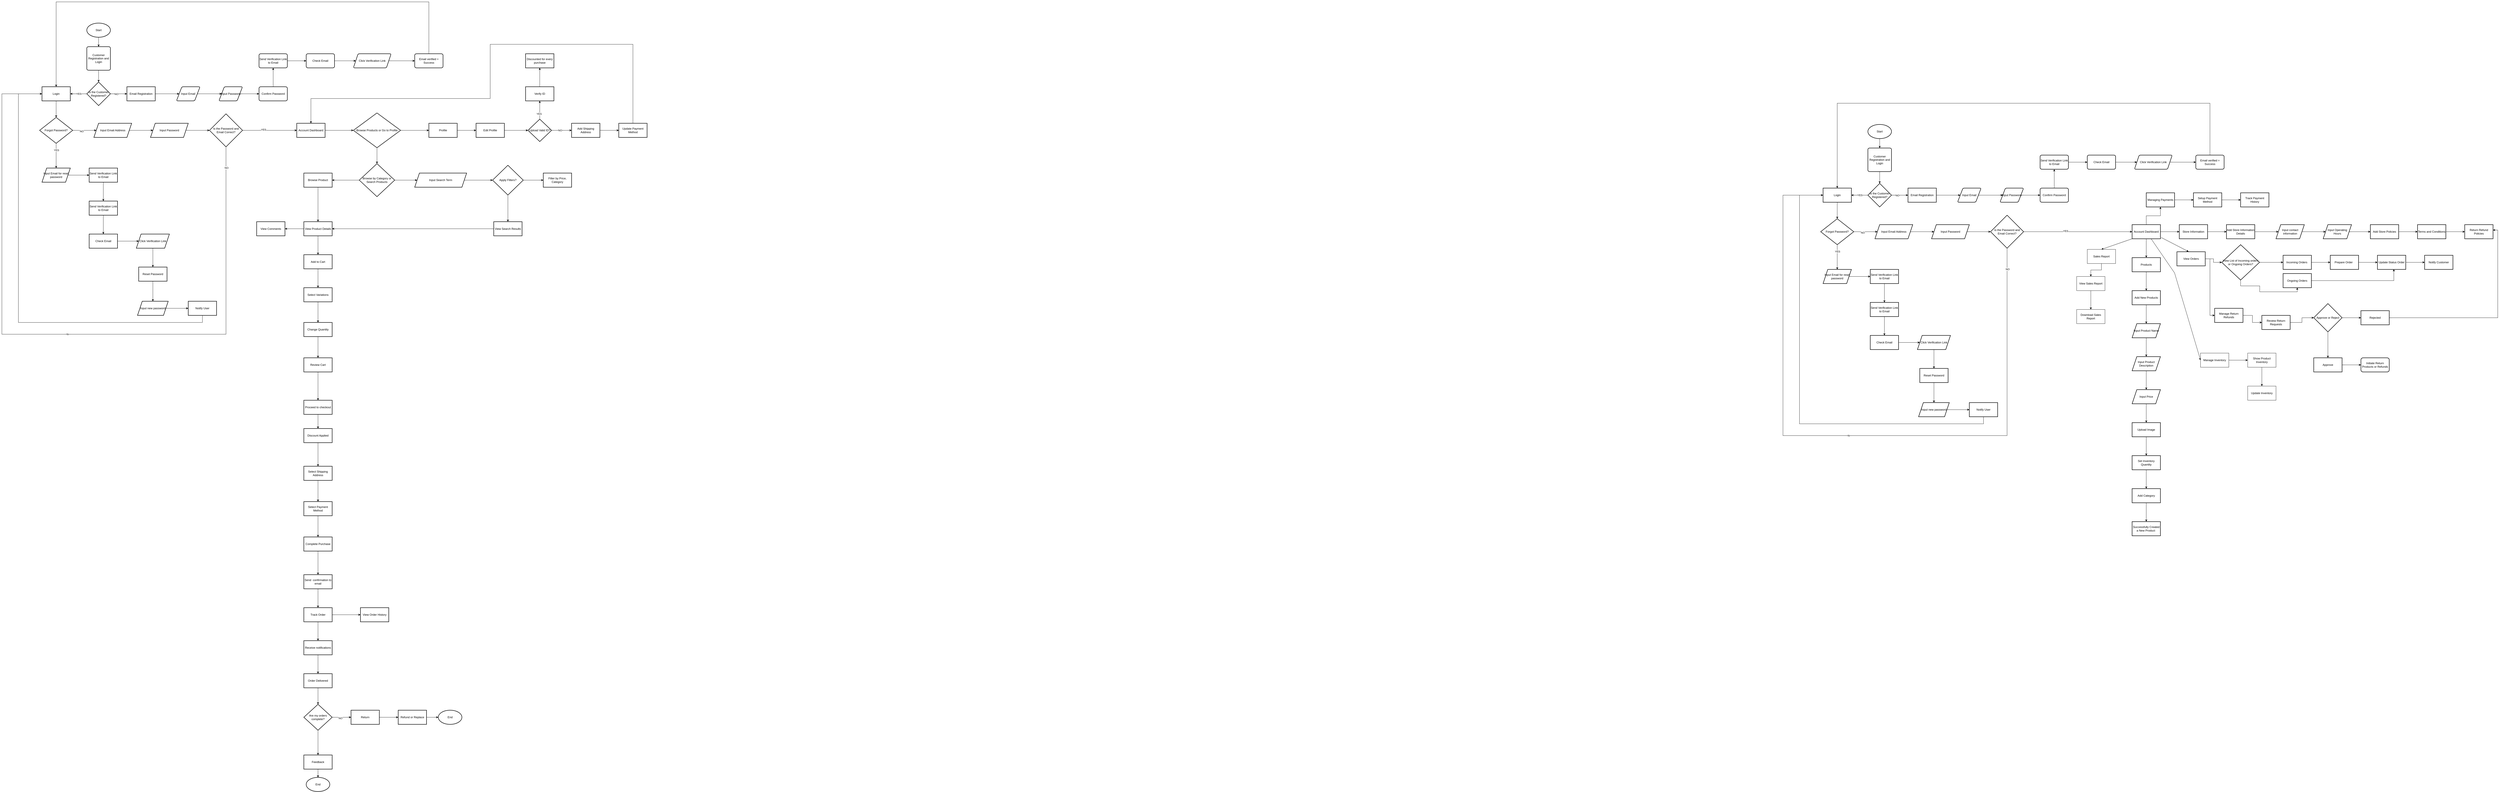 <mxfile version="24.7.7">
  <diagram name="Page-1" id="QvhmWDUnzijZAXbM7_TB">
    <mxGraphModel dx="1366" dy="704" grid="1" gridSize="10" guides="1" tooltips="1" connect="1" arrows="1" fold="1" page="1" pageScale="1" pageWidth="850" pageHeight="1100" math="0" shadow="0">
      <root>
        <mxCell id="0" />
        <mxCell id="1" parent="0" />
        <mxCell id="vFlg7M4hYeE5aYaz60vm-236" value="Start" style="strokeWidth=2;html=1;shape=mxgraph.flowchart.start_1;whiteSpace=wrap;" parent="1" vertex="1">
          <mxGeometry x="370" y="220" width="100" height="60" as="geometry" />
        </mxCell>
        <mxCell id="vFlg7M4hYeE5aYaz60vm-237" value="" style="endArrow=classic;html=1;rounded=0;exitX=0.5;exitY=1;exitDx=0;exitDy=0;exitPerimeter=0;entryX=0.5;entryY=0;entryDx=0;entryDy=0;" parent="1" source="vFlg7M4hYeE5aYaz60vm-236" target="vFlg7M4hYeE5aYaz60vm-239" edge="1">
          <mxGeometry width="50" height="50" relative="1" as="geometry">
            <mxPoint x="400" y="370" as="sourcePoint" />
            <mxPoint x="420" y="320" as="targetPoint" />
          </mxGeometry>
        </mxCell>
        <mxCell id="vFlg7M4hYeE5aYaz60vm-238" style="edgeStyle=orthogonalEdgeStyle;rounded=0;orthogonalLoop=1;jettySize=auto;html=1;exitX=0.5;exitY=1;exitDx=0;exitDy=0;" parent="1" source="vFlg7M4hYeE5aYaz60vm-239" target="vFlg7M4hYeE5aYaz60vm-244" edge="1">
          <mxGeometry relative="1" as="geometry">
            <mxPoint x="420.258" y="480" as="targetPoint" />
          </mxGeometry>
        </mxCell>
        <mxCell id="vFlg7M4hYeE5aYaz60vm-239" value="Customer Registration and Login" style="rounded=1;whiteSpace=wrap;html=1;absoluteArcSize=1;arcSize=14;strokeWidth=2;" parent="1" vertex="1">
          <mxGeometry x="370" y="320" width="100" height="100" as="geometry" />
        </mxCell>
        <mxCell id="vFlg7M4hYeE5aYaz60vm-240" value="" style="edgeStyle=orthogonalEdgeStyle;rounded=0;orthogonalLoop=1;jettySize=auto;html=1;" parent="1" source="vFlg7M4hYeE5aYaz60vm-244" target="vFlg7M4hYeE5aYaz60vm-246" edge="1">
          <mxGeometry relative="1" as="geometry" />
        </mxCell>
        <mxCell id="vFlg7M4hYeE5aYaz60vm-241" value="NO" style="edgeLabel;html=1;align=center;verticalAlign=middle;resizable=0;points=[];" parent="vFlg7M4hYeE5aYaz60vm-240" vertex="1" connectable="0">
          <mxGeometry x="-0.282" y="-1" relative="1" as="geometry">
            <mxPoint as="offset" />
          </mxGeometry>
        </mxCell>
        <mxCell id="vFlg7M4hYeE5aYaz60vm-242" value="" style="edgeStyle=orthogonalEdgeStyle;rounded=0;orthogonalLoop=1;jettySize=auto;html=1;" parent="1" source="vFlg7M4hYeE5aYaz60vm-244" target="vFlg7M4hYeE5aYaz60vm-260" edge="1">
          <mxGeometry relative="1" as="geometry" />
        </mxCell>
        <mxCell id="vFlg7M4hYeE5aYaz60vm-243" value="YES" style="edgeLabel;html=1;align=center;verticalAlign=middle;resizable=0;points=[];" parent="vFlg7M4hYeE5aYaz60vm-242" vertex="1" connectable="0">
          <mxGeometry x="-0.011" relative="1" as="geometry">
            <mxPoint as="offset" />
          </mxGeometry>
        </mxCell>
        <mxCell id="vFlg7M4hYeE5aYaz60vm-244" value="Is the Customer Registered?" style="strokeWidth=2;html=1;shape=mxgraph.flowchart.decision;whiteSpace=wrap;" parent="1" vertex="1">
          <mxGeometry x="369.998" y="470" width="100" height="100" as="geometry" />
        </mxCell>
        <mxCell id="vFlg7M4hYeE5aYaz60vm-245" style="edgeStyle=orthogonalEdgeStyle;rounded=0;orthogonalLoop=1;jettySize=auto;html=1;" parent="1" source="vFlg7M4hYeE5aYaz60vm-246" target="vFlg7M4hYeE5aYaz60vm-248" edge="1">
          <mxGeometry relative="1" as="geometry">
            <mxPoint x="710" y="520" as="targetPoint" />
          </mxGeometry>
        </mxCell>
        <mxCell id="vFlg7M4hYeE5aYaz60vm-246" value="Email Registration" style="whiteSpace=wrap;html=1;strokeWidth=2;" parent="1" vertex="1">
          <mxGeometry x="539.998" y="490" width="120" height="60" as="geometry" />
        </mxCell>
        <mxCell id="vFlg7M4hYeE5aYaz60vm-247" value="" style="edgeStyle=orthogonalEdgeStyle;rounded=0;orthogonalLoop=1;jettySize=auto;html=1;" parent="1" source="vFlg7M4hYeE5aYaz60vm-248" target="vFlg7M4hYeE5aYaz60vm-250" edge="1">
          <mxGeometry relative="1" as="geometry" />
        </mxCell>
        <mxCell id="vFlg7M4hYeE5aYaz60vm-248" value="Input Email" style="shape=parallelogram;html=1;strokeWidth=2;perimeter=parallelogramPerimeter;whiteSpace=wrap;rounded=1;arcSize=12;size=0.23;" parent="1" vertex="1">
          <mxGeometry x="750" y="490" width="100" height="60" as="geometry" />
        </mxCell>
        <mxCell id="vFlg7M4hYeE5aYaz60vm-249" value="" style="edgeStyle=orthogonalEdgeStyle;rounded=0;orthogonalLoop=1;jettySize=auto;html=1;" parent="1" source="vFlg7M4hYeE5aYaz60vm-250" target="vFlg7M4hYeE5aYaz60vm-252" edge="1">
          <mxGeometry relative="1" as="geometry" />
        </mxCell>
        <mxCell id="vFlg7M4hYeE5aYaz60vm-250" value="Input Password" style="shape=parallelogram;html=1;strokeWidth=2;perimeter=parallelogramPerimeter;whiteSpace=wrap;rounded=1;arcSize=12;size=0.23;" parent="1" vertex="1">
          <mxGeometry x="930" y="490" width="100" height="60" as="geometry" />
        </mxCell>
        <mxCell id="vFlg7M4hYeE5aYaz60vm-251" value="" style="edgeStyle=orthogonalEdgeStyle;rounded=0;orthogonalLoop=1;jettySize=auto;html=1;" parent="1" source="vFlg7M4hYeE5aYaz60vm-252" target="vFlg7M4hYeE5aYaz60vm-254" edge="1">
          <mxGeometry relative="1" as="geometry" />
        </mxCell>
        <mxCell id="vFlg7M4hYeE5aYaz60vm-252" value="Confirm Password" style="whiteSpace=wrap;html=1;strokeWidth=2;rounded=1;arcSize=12;" parent="1" vertex="1">
          <mxGeometry x="1100" y="490" width="120" height="60" as="geometry" />
        </mxCell>
        <mxCell id="vFlg7M4hYeE5aYaz60vm-253" value="" style="edgeStyle=orthogonalEdgeStyle;rounded=0;orthogonalLoop=1;jettySize=auto;html=1;" parent="1" source="vFlg7M4hYeE5aYaz60vm-254" target="vFlg7M4hYeE5aYaz60vm-256" edge="1">
          <mxGeometry relative="1" as="geometry" />
        </mxCell>
        <mxCell id="vFlg7M4hYeE5aYaz60vm-254" value="Send Verification Link to Email" style="rounded=1;whiteSpace=wrap;html=1;strokeWidth=2;arcSize=12;" parent="1" vertex="1">
          <mxGeometry x="1100" y="350" width="120" height="60" as="geometry" />
        </mxCell>
        <mxCell id="vFlg7M4hYeE5aYaz60vm-255" value="" style="edgeStyle=orthogonalEdgeStyle;rounded=0;orthogonalLoop=1;jettySize=auto;html=1;" parent="1" source="vFlg7M4hYeE5aYaz60vm-256" target="vFlg7M4hYeE5aYaz60vm-258" edge="1">
          <mxGeometry relative="1" as="geometry" />
        </mxCell>
        <mxCell id="vFlg7M4hYeE5aYaz60vm-256" value="Check Email" style="whiteSpace=wrap;html=1;rounded=1;strokeWidth=2;arcSize=12;" parent="1" vertex="1">
          <mxGeometry x="1300" y="350" width="120" height="60" as="geometry" />
        </mxCell>
        <mxCell id="vFlg7M4hYeE5aYaz60vm-257" value="" style="edgeStyle=orthogonalEdgeStyle;rounded=0;orthogonalLoop=1;jettySize=auto;html=1;" parent="1" source="vFlg7M4hYeE5aYaz60vm-258" target="vFlg7M4hYeE5aYaz60vm-262" edge="1">
          <mxGeometry relative="1" as="geometry" />
        </mxCell>
        <mxCell id="vFlg7M4hYeE5aYaz60vm-258" value="Click Verification Link" style="shape=parallelogram;perimeter=parallelogramPerimeter;whiteSpace=wrap;html=1;fixedSize=1;rounded=1;strokeWidth=2;arcSize=12;" parent="1" vertex="1">
          <mxGeometry x="1500" y="350" width="160" height="60" as="geometry" />
        </mxCell>
        <mxCell id="vFlg7M4hYeE5aYaz60vm-259" value="" style="edgeStyle=orthogonalEdgeStyle;rounded=0;orthogonalLoop=1;jettySize=auto;html=1;" parent="1" source="vFlg7M4hYeE5aYaz60vm-260" target="vFlg7M4hYeE5aYaz60vm-267" edge="1">
          <mxGeometry relative="1" as="geometry" />
        </mxCell>
        <mxCell id="vFlg7M4hYeE5aYaz60vm-260" value="Login" style="whiteSpace=wrap;html=1;strokeWidth=2;" parent="1" vertex="1">
          <mxGeometry x="179.998" y="490" width="120" height="60" as="geometry" />
        </mxCell>
        <mxCell id="vFlg7M4hYeE5aYaz60vm-261" style="edgeStyle=orthogonalEdgeStyle;rounded=0;orthogonalLoop=1;jettySize=auto;html=1;" parent="1" source="vFlg7M4hYeE5aYaz60vm-262" target="vFlg7M4hYeE5aYaz60vm-260" edge="1">
          <mxGeometry relative="1" as="geometry">
            <Array as="points">
              <mxPoint x="1820" y="130" />
              <mxPoint x="240" y="130" />
            </Array>
          </mxGeometry>
        </mxCell>
        <mxCell id="vFlg7M4hYeE5aYaz60vm-262" value="Email verified = Success" style="whiteSpace=wrap;html=1;rounded=1;strokeWidth=2;arcSize=12;" parent="1" vertex="1">
          <mxGeometry x="1760" y="350" width="120" height="60" as="geometry" />
        </mxCell>
        <mxCell id="vFlg7M4hYeE5aYaz60vm-263" value="" style="edgeStyle=orthogonalEdgeStyle;rounded=0;orthogonalLoop=1;jettySize=auto;html=1;" parent="1" source="vFlg7M4hYeE5aYaz60vm-267" target="vFlg7M4hYeE5aYaz60vm-269" edge="1">
          <mxGeometry relative="1" as="geometry" />
        </mxCell>
        <mxCell id="vFlg7M4hYeE5aYaz60vm-264" value="NO" style="edgeLabel;html=1;align=center;verticalAlign=middle;resizable=0;points=[];" parent="vFlg7M4hYeE5aYaz60vm-263" vertex="1" connectable="0">
          <mxGeometry x="-0.249" y="-4" relative="1" as="geometry">
            <mxPoint as="offset" />
          </mxGeometry>
        </mxCell>
        <mxCell id="vFlg7M4hYeE5aYaz60vm-265" value="" style="edgeStyle=orthogonalEdgeStyle;rounded=0;orthogonalLoop=1;jettySize=auto;html=1;" parent="1" source="vFlg7M4hYeE5aYaz60vm-267" target="vFlg7M4hYeE5aYaz60vm-280" edge="1">
          <mxGeometry relative="1" as="geometry" />
        </mxCell>
        <mxCell id="vFlg7M4hYeE5aYaz60vm-266" value="YES" style="edgeLabel;html=1;align=center;verticalAlign=middle;resizable=0;points=[];" parent="vFlg7M4hYeE5aYaz60vm-265" vertex="1" connectable="0">
          <mxGeometry x="-0.447" y="1" relative="1" as="geometry">
            <mxPoint as="offset" />
          </mxGeometry>
        </mxCell>
        <mxCell id="vFlg7M4hYeE5aYaz60vm-267" value="Forgot Password?" style="rhombus;whiteSpace=wrap;html=1;strokeWidth=2;" parent="1" vertex="1">
          <mxGeometry x="170" y="620" width="140" height="110" as="geometry" />
        </mxCell>
        <mxCell id="vFlg7M4hYeE5aYaz60vm-268" value="" style="edgeStyle=orthogonalEdgeStyle;rounded=0;orthogonalLoop=1;jettySize=auto;html=1;" parent="1" source="vFlg7M4hYeE5aYaz60vm-269" target="vFlg7M4hYeE5aYaz60vm-271" edge="1">
          <mxGeometry relative="1" as="geometry" />
        </mxCell>
        <mxCell id="vFlg7M4hYeE5aYaz60vm-269" value="Input Email Address" style="shape=parallelogram;perimeter=parallelogramPerimeter;whiteSpace=wrap;html=1;fixedSize=1;strokeWidth=2;" parent="1" vertex="1">
          <mxGeometry x="400" y="645" width="160" height="60" as="geometry" />
        </mxCell>
        <mxCell id="vFlg7M4hYeE5aYaz60vm-270" value="" style="edgeStyle=orthogonalEdgeStyle;rounded=0;orthogonalLoop=1;jettySize=auto;html=1;" parent="1" source="vFlg7M4hYeE5aYaz60vm-271" target="vFlg7M4hYeE5aYaz60vm-276" edge="1">
          <mxGeometry relative="1" as="geometry" />
        </mxCell>
        <mxCell id="vFlg7M4hYeE5aYaz60vm-271" value="Input Password" style="shape=parallelogram;perimeter=parallelogramPerimeter;whiteSpace=wrap;html=1;fixedSize=1;strokeWidth=2;" parent="1" vertex="1">
          <mxGeometry x="640" y="645" width="160" height="60" as="geometry" />
        </mxCell>
        <mxCell id="vFlg7M4hYeE5aYaz60vm-272" value="" style="edgeStyle=orthogonalEdgeStyle;rounded=0;orthogonalLoop=1;jettySize=auto;html=1;" parent="1" source="vFlg7M4hYeE5aYaz60vm-276" target="vFlg7M4hYeE5aYaz60vm-278" edge="1">
          <mxGeometry relative="1" as="geometry" />
        </mxCell>
        <mxCell id="vFlg7M4hYeE5aYaz60vm-273" value="YES" style="edgeLabel;html=1;align=center;verticalAlign=middle;resizable=0;points=[];" parent="vFlg7M4hYeE5aYaz60vm-272" vertex="1" connectable="0">
          <mxGeometry x="-0.227" y="3" relative="1" as="geometry">
            <mxPoint as="offset" />
          </mxGeometry>
        </mxCell>
        <mxCell id="vFlg7M4hYeE5aYaz60vm-274" value="N" style="edgeStyle=orthogonalEdgeStyle;rounded=0;orthogonalLoop=1;jettySize=auto;html=1;" parent="1" source="vFlg7M4hYeE5aYaz60vm-276" target="vFlg7M4hYeE5aYaz60vm-260" edge="1">
          <mxGeometry relative="1" as="geometry">
            <Array as="points">
              <mxPoint x="960" y="830" />
              <mxPoint x="960" y="1540" />
              <mxPoint x="10" y="1540" />
              <mxPoint x="10" y="520" />
            </Array>
          </mxGeometry>
        </mxCell>
        <mxCell id="vFlg7M4hYeE5aYaz60vm-275" value="NO" style="edgeLabel;html=1;align=center;verticalAlign=middle;resizable=0;points=[];" parent="vFlg7M4hYeE5aYaz60vm-274" vertex="1" connectable="0">
          <mxGeometry x="-0.939" y="2" relative="1" as="geometry">
            <mxPoint y="-1" as="offset" />
          </mxGeometry>
        </mxCell>
        <mxCell id="vFlg7M4hYeE5aYaz60vm-276" value="Is the Password and Email Correct?" style="rhombus;whiteSpace=wrap;html=1;strokeWidth=2;" parent="1" vertex="1">
          <mxGeometry x="890" y="605" width="140" height="140" as="geometry" />
        </mxCell>
        <mxCell id="vFlg7M4hYeE5aYaz60vm-277" value="" style="edgeStyle=orthogonalEdgeStyle;rounded=0;orthogonalLoop=1;jettySize=auto;html=1;" parent="1" source="vFlg7M4hYeE5aYaz60vm-278" target="vFlg7M4hYeE5aYaz60vm-297" edge="1">
          <mxGeometry relative="1" as="geometry" />
        </mxCell>
        <mxCell id="vFlg7M4hYeE5aYaz60vm-278" value="Account Dashboard" style="whiteSpace=wrap;html=1;strokeWidth=2;" parent="1" vertex="1">
          <mxGeometry x="1260" y="645" width="120" height="60" as="geometry" />
        </mxCell>
        <mxCell id="vFlg7M4hYeE5aYaz60vm-279" value="" style="edgeStyle=orthogonalEdgeStyle;rounded=0;orthogonalLoop=1;jettySize=auto;html=1;" parent="1" source="vFlg7M4hYeE5aYaz60vm-280" target="vFlg7M4hYeE5aYaz60vm-282" edge="1">
          <mxGeometry relative="1" as="geometry" />
        </mxCell>
        <mxCell id="vFlg7M4hYeE5aYaz60vm-280" value="Input Email for reset password" style="shape=parallelogram;perimeter=parallelogramPerimeter;whiteSpace=wrap;html=1;fixedSize=1;strokeWidth=2;" parent="1" vertex="1">
          <mxGeometry x="180" y="835" width="120" height="60" as="geometry" />
        </mxCell>
        <mxCell id="vFlg7M4hYeE5aYaz60vm-281" value="" style="edgeStyle=orthogonalEdgeStyle;rounded=0;orthogonalLoop=1;jettySize=auto;html=1;" parent="1" source="vFlg7M4hYeE5aYaz60vm-282" target="vFlg7M4hYeE5aYaz60vm-284" edge="1">
          <mxGeometry relative="1" as="geometry" />
        </mxCell>
        <mxCell id="vFlg7M4hYeE5aYaz60vm-282" value="Send Verification Link to Email" style="whiteSpace=wrap;html=1;strokeWidth=2;" parent="1" vertex="1">
          <mxGeometry x="380" y="835" width="120" height="60" as="geometry" />
        </mxCell>
        <mxCell id="vFlg7M4hYeE5aYaz60vm-283" value="" style="edgeStyle=orthogonalEdgeStyle;rounded=0;orthogonalLoop=1;jettySize=auto;html=1;" parent="1" source="vFlg7M4hYeE5aYaz60vm-284" target="vFlg7M4hYeE5aYaz60vm-286" edge="1">
          <mxGeometry relative="1" as="geometry" />
        </mxCell>
        <mxCell id="vFlg7M4hYeE5aYaz60vm-284" value="Send Verification Link to Email" style="whiteSpace=wrap;html=1;strokeWidth=2;" parent="1" vertex="1">
          <mxGeometry x="380" y="975" width="120" height="60" as="geometry" />
        </mxCell>
        <mxCell id="vFlg7M4hYeE5aYaz60vm-285" value="" style="edgeStyle=orthogonalEdgeStyle;rounded=0;orthogonalLoop=1;jettySize=auto;html=1;" parent="1" source="vFlg7M4hYeE5aYaz60vm-286" target="vFlg7M4hYeE5aYaz60vm-288" edge="1">
          <mxGeometry relative="1" as="geometry" />
        </mxCell>
        <mxCell id="vFlg7M4hYeE5aYaz60vm-286" value="Check Email" style="whiteSpace=wrap;html=1;strokeWidth=2;" parent="1" vertex="1">
          <mxGeometry x="380" y="1115" width="120" height="60" as="geometry" />
        </mxCell>
        <mxCell id="vFlg7M4hYeE5aYaz60vm-287" value="" style="edgeStyle=orthogonalEdgeStyle;rounded=0;orthogonalLoop=1;jettySize=auto;html=1;" parent="1" source="vFlg7M4hYeE5aYaz60vm-288" target="vFlg7M4hYeE5aYaz60vm-290" edge="1">
          <mxGeometry relative="1" as="geometry" />
        </mxCell>
        <mxCell id="vFlg7M4hYeE5aYaz60vm-288" value="Click Verification Link" style="shape=parallelogram;perimeter=parallelogramPerimeter;whiteSpace=wrap;html=1;fixedSize=1;strokeWidth=2;" parent="1" vertex="1">
          <mxGeometry x="580" y="1115" width="140" height="60" as="geometry" />
        </mxCell>
        <mxCell id="vFlg7M4hYeE5aYaz60vm-289" value="" style="edgeStyle=orthogonalEdgeStyle;rounded=0;orthogonalLoop=1;jettySize=auto;html=1;" parent="1" source="vFlg7M4hYeE5aYaz60vm-290" target="vFlg7M4hYeE5aYaz60vm-292" edge="1">
          <mxGeometry relative="1" as="geometry" />
        </mxCell>
        <mxCell id="vFlg7M4hYeE5aYaz60vm-290" value="Reset Password" style="whiteSpace=wrap;html=1;strokeWidth=2;" parent="1" vertex="1">
          <mxGeometry x="590" y="1255" width="120" height="60" as="geometry" />
        </mxCell>
        <mxCell id="vFlg7M4hYeE5aYaz60vm-291" value="" style="edgeStyle=orthogonalEdgeStyle;rounded=0;orthogonalLoop=1;jettySize=auto;html=1;" parent="1" source="vFlg7M4hYeE5aYaz60vm-292" target="vFlg7M4hYeE5aYaz60vm-294" edge="1">
          <mxGeometry relative="1" as="geometry" />
        </mxCell>
        <mxCell id="vFlg7M4hYeE5aYaz60vm-292" value="Input new password" style="shape=parallelogram;perimeter=parallelogramPerimeter;whiteSpace=wrap;html=1;fixedSize=1;strokeWidth=2;" parent="1" vertex="1">
          <mxGeometry x="585" y="1400" width="130" height="60" as="geometry" />
        </mxCell>
        <mxCell id="vFlg7M4hYeE5aYaz60vm-293" style="edgeStyle=orthogonalEdgeStyle;rounded=0;orthogonalLoop=1;jettySize=auto;html=1;entryX=0;entryY=0.5;entryDx=0;entryDy=0;" parent="1" source="vFlg7M4hYeE5aYaz60vm-294" target="vFlg7M4hYeE5aYaz60vm-260" edge="1">
          <mxGeometry relative="1" as="geometry">
            <Array as="points">
              <mxPoint x="860" y="1490" />
              <mxPoint x="80" y="1490" />
              <mxPoint x="80" y="520" />
            </Array>
          </mxGeometry>
        </mxCell>
        <mxCell id="vFlg7M4hYeE5aYaz60vm-294" value="Notify User" style="whiteSpace=wrap;html=1;strokeWidth=2;" parent="1" vertex="1">
          <mxGeometry x="800" y="1400" width="120" height="60" as="geometry" />
        </mxCell>
        <mxCell id="vFlg7M4hYeE5aYaz60vm-295" value="" style="edgeStyle=orthogonalEdgeStyle;rounded=0;orthogonalLoop=1;jettySize=auto;html=1;" parent="1" source="vFlg7M4hYeE5aYaz60vm-297" target="vFlg7M4hYeE5aYaz60vm-299" edge="1">
          <mxGeometry relative="1" as="geometry" />
        </mxCell>
        <mxCell id="vFlg7M4hYeE5aYaz60vm-296" value="" style="edgeStyle=orthogonalEdgeStyle;rounded=0;orthogonalLoop=1;jettySize=auto;html=1;" parent="1" source="vFlg7M4hYeE5aYaz60vm-297" target="vFlg7M4hYeE5aYaz60vm-305" edge="1">
          <mxGeometry relative="1" as="geometry" />
        </mxCell>
        <mxCell id="vFlg7M4hYeE5aYaz60vm-297" value="Browse Products or Go to Profile" style="rhombus;whiteSpace=wrap;html=1;strokeWidth=2;" parent="1" vertex="1">
          <mxGeometry x="1500" y="601.25" width="200" height="147.5" as="geometry" />
        </mxCell>
        <mxCell id="vFlg7M4hYeE5aYaz60vm-298" value="" style="edgeStyle=orthogonalEdgeStyle;rounded=0;orthogonalLoop=1;jettySize=auto;html=1;" parent="1" source="vFlg7M4hYeE5aYaz60vm-299" target="vFlg7M4hYeE5aYaz60vm-302" edge="1">
          <mxGeometry relative="1" as="geometry" />
        </mxCell>
        <mxCell id="vFlg7M4hYeE5aYaz60vm-299" value="Profile" style="whiteSpace=wrap;html=1;strokeWidth=2;" parent="1" vertex="1">
          <mxGeometry x="1820" y="645" width="120" height="60" as="geometry" />
        </mxCell>
        <mxCell id="vFlg7M4hYeE5aYaz60vm-300" style="edgeStyle=orthogonalEdgeStyle;rounded=0;orthogonalLoop=1;jettySize=auto;html=1;" parent="1" source="vFlg7M4hYeE5aYaz60vm-344" target="vFlg7M4hYeE5aYaz60vm-278" edge="1">
          <mxGeometry relative="1" as="geometry">
            <mxPoint x="2360" y="330" as="sourcePoint" />
            <Array as="points">
              <mxPoint x="2685" y="310" />
              <mxPoint x="2080" y="310" />
              <mxPoint x="2080" y="540" />
              <mxPoint x="1320" y="540" />
            </Array>
          </mxGeometry>
        </mxCell>
        <mxCell id="vFlg7M4hYeE5aYaz60vm-301" value="" style="edgeStyle=orthogonalEdgeStyle;rounded=0;orthogonalLoop=1;jettySize=auto;html=1;" parent="1" source="vFlg7M4hYeE5aYaz60vm-302" target="vFlg7M4hYeE5aYaz60vm-338" edge="1">
          <mxGeometry relative="1" as="geometry" />
        </mxCell>
        <mxCell id="vFlg7M4hYeE5aYaz60vm-302" value="Edit Profile" style="whiteSpace=wrap;html=1;strokeWidth=2;" parent="1" vertex="1">
          <mxGeometry x="2020" y="645" width="120" height="60" as="geometry" />
        </mxCell>
        <mxCell id="vFlg7M4hYeE5aYaz60vm-303" value="" style="edgeStyle=orthogonalEdgeStyle;rounded=0;orthogonalLoop=1;jettySize=auto;html=1;" parent="1" source="vFlg7M4hYeE5aYaz60vm-305" target="vFlg7M4hYeE5aYaz60vm-307" edge="1">
          <mxGeometry relative="1" as="geometry" />
        </mxCell>
        <mxCell id="vFlg7M4hYeE5aYaz60vm-304" value="" style="edgeStyle=orthogonalEdgeStyle;rounded=0;orthogonalLoop=1;jettySize=auto;html=1;" parent="1" source="vFlg7M4hYeE5aYaz60vm-305" target="vFlg7M4hYeE5aYaz60vm-312" edge="1">
          <mxGeometry relative="1" as="geometry" />
        </mxCell>
        <mxCell id="vFlg7M4hYeE5aYaz60vm-305" value="Browse by Category or Search Products" style="rhombus;whiteSpace=wrap;html=1;strokeWidth=2;" parent="1" vertex="1">
          <mxGeometry x="1525" y="816.25" width="150" height="140" as="geometry" />
        </mxCell>
        <mxCell id="vFlg7M4hYeE5aYaz60vm-306" value="" style="edgeStyle=orthogonalEdgeStyle;rounded=0;orthogonalLoop=1;jettySize=auto;html=1;" parent="1" source="vFlg7M4hYeE5aYaz60vm-307" target="vFlg7M4hYeE5aYaz60vm-310" edge="1">
          <mxGeometry relative="1" as="geometry" />
        </mxCell>
        <mxCell id="vFlg7M4hYeE5aYaz60vm-307" value="Browse Product" style="whiteSpace=wrap;html=1;strokeWidth=2;" parent="1" vertex="1">
          <mxGeometry x="1290" y="856.25" width="120" height="60" as="geometry" />
        </mxCell>
        <mxCell id="vFlg7M4hYeE5aYaz60vm-308" value="" style="edgeStyle=orthogonalEdgeStyle;rounded=0;orthogonalLoop=1;jettySize=auto;html=1;" parent="1" source="vFlg7M4hYeE5aYaz60vm-310" target="vFlg7M4hYeE5aYaz60vm-319" edge="1">
          <mxGeometry relative="1" as="geometry" />
        </mxCell>
        <mxCell id="vFlg7M4hYeE5aYaz60vm-309" value="" style="edgeStyle=orthogonalEdgeStyle;rounded=0;orthogonalLoop=1;jettySize=auto;html=1;" parent="1" source="vFlg7M4hYeE5aYaz60vm-310" target="vFlg7M4hYeE5aYaz60vm-321" edge="1">
          <mxGeometry relative="1" as="geometry" />
        </mxCell>
        <mxCell id="vFlg7M4hYeE5aYaz60vm-310" value="View Product Details" style="whiteSpace=wrap;html=1;strokeWidth=2;" parent="1" vertex="1">
          <mxGeometry x="1290" y="1062.51" width="120" height="60" as="geometry" />
        </mxCell>
        <mxCell id="vFlg7M4hYeE5aYaz60vm-311" value="" style="edgeStyle=orthogonalEdgeStyle;rounded=0;orthogonalLoop=1;jettySize=auto;html=1;" parent="1" source="vFlg7M4hYeE5aYaz60vm-312" target="vFlg7M4hYeE5aYaz60vm-315" edge="1">
          <mxGeometry relative="1" as="geometry" />
        </mxCell>
        <mxCell id="vFlg7M4hYeE5aYaz60vm-312" value="Input Search Term" style="shape=parallelogram;perimeter=parallelogramPerimeter;whiteSpace=wrap;html=1;fixedSize=1;strokeWidth=2;" parent="1" vertex="1">
          <mxGeometry x="1760" y="856.25" width="220" height="60" as="geometry" />
        </mxCell>
        <mxCell id="vFlg7M4hYeE5aYaz60vm-313" value="" style="edgeStyle=orthogonalEdgeStyle;rounded=0;orthogonalLoop=1;jettySize=auto;html=1;" parent="1" source="vFlg7M4hYeE5aYaz60vm-315" target="vFlg7M4hYeE5aYaz60vm-317" edge="1">
          <mxGeometry relative="1" as="geometry" />
        </mxCell>
        <mxCell id="vFlg7M4hYeE5aYaz60vm-314" value="" style="edgeStyle=orthogonalEdgeStyle;rounded=0;orthogonalLoop=1;jettySize=auto;html=1;" parent="1" source="vFlg7M4hYeE5aYaz60vm-315" target="vFlg7M4hYeE5aYaz60vm-318" edge="1">
          <mxGeometry relative="1" as="geometry" />
        </mxCell>
        <mxCell id="vFlg7M4hYeE5aYaz60vm-315" value="Apply Filters?" style="rhombus;whiteSpace=wrap;html=1;strokeWidth=2;" parent="1" vertex="1">
          <mxGeometry x="2090" y="823.13" width="130" height="126.25" as="geometry" />
        </mxCell>
        <mxCell id="vFlg7M4hYeE5aYaz60vm-316" style="edgeStyle=orthogonalEdgeStyle;rounded=0;orthogonalLoop=1;jettySize=auto;html=1;" parent="1" source="vFlg7M4hYeE5aYaz60vm-317" target="vFlg7M4hYeE5aYaz60vm-310" edge="1">
          <mxGeometry relative="1" as="geometry" />
        </mxCell>
        <mxCell id="vFlg7M4hYeE5aYaz60vm-317" value="View Search Results" style="whiteSpace=wrap;html=1;strokeWidth=2;" parent="1" vertex="1">
          <mxGeometry x="2095" y="1062.505" width="120" height="60" as="geometry" />
        </mxCell>
        <mxCell id="vFlg7M4hYeE5aYaz60vm-318" value="Filter by Price, Category" style="whiteSpace=wrap;html=1;strokeWidth=2;" parent="1" vertex="1">
          <mxGeometry x="2305" y="856.255" width="120" height="60" as="geometry" />
        </mxCell>
        <mxCell id="vFlg7M4hYeE5aYaz60vm-319" value="View Comments" style="whiteSpace=wrap;html=1;strokeWidth=2;" parent="1" vertex="1">
          <mxGeometry x="1090" y="1062.51" width="120" height="60" as="geometry" />
        </mxCell>
        <mxCell id="vFlg7M4hYeE5aYaz60vm-320" value="" style="edgeStyle=orthogonalEdgeStyle;rounded=0;orthogonalLoop=1;jettySize=auto;html=1;" parent="1" source="vFlg7M4hYeE5aYaz60vm-321" target="vFlg7M4hYeE5aYaz60vm-323" edge="1">
          <mxGeometry relative="1" as="geometry" />
        </mxCell>
        <mxCell id="vFlg7M4hYeE5aYaz60vm-321" value="Add to Cart" style="whiteSpace=wrap;html=1;strokeWidth=2;" parent="1" vertex="1">
          <mxGeometry x="1290" y="1202.51" width="120" height="60" as="geometry" />
        </mxCell>
        <mxCell id="vFlg7M4hYeE5aYaz60vm-322" value="" style="edgeStyle=orthogonalEdgeStyle;rounded=0;orthogonalLoop=1;jettySize=auto;html=1;" parent="1" source="vFlg7M4hYeE5aYaz60vm-323" target="vFlg7M4hYeE5aYaz60vm-325" edge="1">
          <mxGeometry relative="1" as="geometry" />
        </mxCell>
        <mxCell id="vFlg7M4hYeE5aYaz60vm-323" value="Select Variations" style="whiteSpace=wrap;html=1;strokeWidth=2;" parent="1" vertex="1">
          <mxGeometry x="1290" y="1342.51" width="120" height="60" as="geometry" />
        </mxCell>
        <mxCell id="vFlg7M4hYeE5aYaz60vm-324" value="" style="edgeStyle=orthogonalEdgeStyle;rounded=0;orthogonalLoop=1;jettySize=auto;html=1;" parent="1" source="vFlg7M4hYeE5aYaz60vm-325" target="vFlg7M4hYeE5aYaz60vm-327" edge="1">
          <mxGeometry relative="1" as="geometry" />
        </mxCell>
        <mxCell id="vFlg7M4hYeE5aYaz60vm-325" value="Change Quantity" style="whiteSpace=wrap;html=1;strokeWidth=2;" parent="1" vertex="1">
          <mxGeometry x="1290" y="1490" width="120" height="60" as="geometry" />
        </mxCell>
        <mxCell id="vFlg7M4hYeE5aYaz60vm-326" value="" style="edgeStyle=orthogonalEdgeStyle;rounded=0;orthogonalLoop=1;jettySize=auto;html=1;" parent="1" source="vFlg7M4hYeE5aYaz60vm-327" target="vFlg7M4hYeE5aYaz60vm-329" edge="1">
          <mxGeometry relative="1" as="geometry" />
        </mxCell>
        <mxCell id="vFlg7M4hYeE5aYaz60vm-327" value="Review Cart" style="whiteSpace=wrap;html=1;strokeWidth=2;" parent="1" vertex="1">
          <mxGeometry x="1290" y="1640" width="120" height="60" as="geometry" />
        </mxCell>
        <mxCell id="vFlg7M4hYeE5aYaz60vm-328" value="" style="edgeStyle=orthogonalEdgeStyle;rounded=0;orthogonalLoop=1;jettySize=auto;html=1;" parent="1" source="vFlg7M4hYeE5aYaz60vm-329" target="vFlg7M4hYeE5aYaz60vm-346" edge="1">
          <mxGeometry relative="1" as="geometry" />
        </mxCell>
        <mxCell id="vFlg7M4hYeE5aYaz60vm-329" value="Proceed to checkout" style="whiteSpace=wrap;html=1;strokeWidth=2;" parent="1" vertex="1">
          <mxGeometry x="1290" y="1820" width="120" height="60" as="geometry" />
        </mxCell>
        <mxCell id="vFlg7M4hYeE5aYaz60vm-330" value="" style="edgeStyle=orthogonalEdgeStyle;rounded=0;orthogonalLoop=1;jettySize=auto;html=1;" parent="1" source="vFlg7M4hYeE5aYaz60vm-331" target="vFlg7M4hYeE5aYaz60vm-333" edge="1">
          <mxGeometry relative="1" as="geometry" />
        </mxCell>
        <mxCell id="vFlg7M4hYeE5aYaz60vm-331" value="Select Shipping Address" style="whiteSpace=wrap;html=1;strokeWidth=2;" parent="1" vertex="1">
          <mxGeometry x="1290" y="2100.005" width="120" height="60" as="geometry" />
        </mxCell>
        <mxCell id="vFlg7M4hYeE5aYaz60vm-332" value="" style="edgeStyle=orthogonalEdgeStyle;rounded=0;orthogonalLoop=1;jettySize=auto;html=1;" parent="1" source="vFlg7M4hYeE5aYaz60vm-333" target="vFlg7M4hYeE5aYaz60vm-348" edge="1">
          <mxGeometry relative="1" as="geometry" />
        </mxCell>
        <mxCell id="vFlg7M4hYeE5aYaz60vm-333" value="Select Payment Method" style="whiteSpace=wrap;html=1;strokeWidth=2;" parent="1" vertex="1">
          <mxGeometry x="1290" y="2250.005" width="120" height="60" as="geometry" />
        </mxCell>
        <mxCell id="vFlg7M4hYeE5aYaz60vm-334" value="" style="edgeStyle=orthogonalEdgeStyle;rounded=0;orthogonalLoop=1;jettySize=auto;html=1;" parent="1" source="vFlg7M4hYeE5aYaz60vm-338" target="vFlg7M4hYeE5aYaz60vm-340" edge="1">
          <mxGeometry relative="1" as="geometry" />
        </mxCell>
        <mxCell id="vFlg7M4hYeE5aYaz60vm-335" value="YES" style="edgeLabel;html=1;align=center;verticalAlign=middle;resizable=0;points=[];" parent="vFlg7M4hYeE5aYaz60vm-334" vertex="1" connectable="0">
          <mxGeometry x="-0.406" y="3" relative="1" as="geometry">
            <mxPoint as="offset" />
          </mxGeometry>
        </mxCell>
        <mxCell id="vFlg7M4hYeE5aYaz60vm-336" value="" style="edgeStyle=orthogonalEdgeStyle;rounded=0;orthogonalLoop=1;jettySize=auto;html=1;" parent="1" source="vFlg7M4hYeE5aYaz60vm-338" target="vFlg7M4hYeE5aYaz60vm-343" edge="1">
          <mxGeometry relative="1" as="geometry" />
        </mxCell>
        <mxCell id="vFlg7M4hYeE5aYaz60vm-337" value="NO" style="edgeLabel;html=1;align=center;verticalAlign=middle;resizable=0;points=[];" parent="vFlg7M4hYeE5aYaz60vm-336" vertex="1" connectable="0">
          <mxGeometry x="-0.157" relative="1" as="geometry">
            <mxPoint as="offset" />
          </mxGeometry>
        </mxCell>
        <mxCell id="vFlg7M4hYeE5aYaz60vm-338" value="Upload Valid ID?" style="rhombus;whiteSpace=wrap;html=1;strokeWidth=2;" parent="1" vertex="1">
          <mxGeometry x="2240" y="627.5" width="100" height="95" as="geometry" />
        </mxCell>
        <mxCell id="vFlg7M4hYeE5aYaz60vm-339" value="" style="edgeStyle=orthogonalEdgeStyle;rounded=0;orthogonalLoop=1;jettySize=auto;html=1;" parent="1" source="vFlg7M4hYeE5aYaz60vm-340" target="vFlg7M4hYeE5aYaz60vm-341" edge="1">
          <mxGeometry relative="1" as="geometry" />
        </mxCell>
        <mxCell id="vFlg7M4hYeE5aYaz60vm-340" value="Verify ID" style="whiteSpace=wrap;html=1;strokeWidth=2;" parent="1" vertex="1">
          <mxGeometry x="2230" y="490" width="120" height="60" as="geometry" />
        </mxCell>
        <mxCell id="vFlg7M4hYeE5aYaz60vm-341" value="Discounted for every purchase" style="whiteSpace=wrap;html=1;strokeWidth=2;" parent="1" vertex="1">
          <mxGeometry x="2230" y="350" width="120" height="60" as="geometry" />
        </mxCell>
        <mxCell id="vFlg7M4hYeE5aYaz60vm-342" value="" style="edgeStyle=orthogonalEdgeStyle;rounded=0;orthogonalLoop=1;jettySize=auto;html=1;" parent="1" source="vFlg7M4hYeE5aYaz60vm-343" target="vFlg7M4hYeE5aYaz60vm-344" edge="1">
          <mxGeometry relative="1" as="geometry" />
        </mxCell>
        <mxCell id="vFlg7M4hYeE5aYaz60vm-343" value="Add Shipping Address" style="whiteSpace=wrap;html=1;strokeWidth=2;" parent="1" vertex="1">
          <mxGeometry x="2425" y="645" width="120" height="60" as="geometry" />
        </mxCell>
        <mxCell id="vFlg7M4hYeE5aYaz60vm-344" value="Update Payment Method" style="whiteSpace=wrap;html=1;strokeWidth=2;" parent="1" vertex="1">
          <mxGeometry x="2625" y="645" width="120" height="60" as="geometry" />
        </mxCell>
        <mxCell id="vFlg7M4hYeE5aYaz60vm-345" style="edgeStyle=orthogonalEdgeStyle;rounded=0;orthogonalLoop=1;jettySize=auto;html=1;" parent="1" source="vFlg7M4hYeE5aYaz60vm-346" target="vFlg7M4hYeE5aYaz60vm-331" edge="1">
          <mxGeometry relative="1" as="geometry" />
        </mxCell>
        <mxCell id="vFlg7M4hYeE5aYaz60vm-346" value="Discount Applied" style="whiteSpace=wrap;html=1;strokeWidth=2;" parent="1" vertex="1">
          <mxGeometry x="1290" y="1940" width="120" height="60" as="geometry" />
        </mxCell>
        <mxCell id="vFlg7M4hYeE5aYaz60vm-347" value="" style="edgeStyle=orthogonalEdgeStyle;rounded=0;orthogonalLoop=1;jettySize=auto;html=1;" parent="1" source="vFlg7M4hYeE5aYaz60vm-348" target="vFlg7M4hYeE5aYaz60vm-350" edge="1">
          <mxGeometry relative="1" as="geometry" />
        </mxCell>
        <mxCell id="vFlg7M4hYeE5aYaz60vm-348" value="Complete Purchase" style="whiteSpace=wrap;html=1;strokeWidth=2;" parent="1" vertex="1">
          <mxGeometry x="1290" y="2399.995" width="120" height="60" as="geometry" />
        </mxCell>
        <mxCell id="vFlg7M4hYeE5aYaz60vm-349" value="" style="edgeStyle=orthogonalEdgeStyle;rounded=0;orthogonalLoop=1;jettySize=auto;html=1;" parent="1" source="vFlg7M4hYeE5aYaz60vm-350" target="vFlg7M4hYeE5aYaz60vm-353" edge="1">
          <mxGeometry relative="1" as="geometry" />
        </mxCell>
        <mxCell id="vFlg7M4hYeE5aYaz60vm-350" value="Send&amp;nbsp; confirmation to email" style="whiteSpace=wrap;html=1;strokeWidth=2;" parent="1" vertex="1">
          <mxGeometry x="1290" y="2560.005" width="120" height="60" as="geometry" />
        </mxCell>
        <mxCell id="vFlg7M4hYeE5aYaz60vm-351" value="" style="edgeStyle=orthogonalEdgeStyle;rounded=0;orthogonalLoop=1;jettySize=auto;html=1;" parent="1" source="vFlg7M4hYeE5aYaz60vm-353" target="vFlg7M4hYeE5aYaz60vm-355" edge="1">
          <mxGeometry relative="1" as="geometry" />
        </mxCell>
        <mxCell id="vFlg7M4hYeE5aYaz60vm-352" value="" style="edgeStyle=orthogonalEdgeStyle;rounded=0;orthogonalLoop=1;jettySize=auto;html=1;" parent="1" source="vFlg7M4hYeE5aYaz60vm-353" target="vFlg7M4hYeE5aYaz60vm-356" edge="1">
          <mxGeometry relative="1" as="geometry" />
        </mxCell>
        <mxCell id="vFlg7M4hYeE5aYaz60vm-353" value="Track Order" style="whiteSpace=wrap;html=1;strokeWidth=2;" parent="1" vertex="1">
          <mxGeometry x="1290" y="2700.005" width="120" height="60" as="geometry" />
        </mxCell>
        <mxCell id="vFlg7M4hYeE5aYaz60vm-354" value="" style="edgeStyle=orthogonalEdgeStyle;rounded=0;orthogonalLoop=1;jettySize=auto;html=1;" parent="1" source="vFlg7M4hYeE5aYaz60vm-355" target="vFlg7M4hYeE5aYaz60vm-358" edge="1">
          <mxGeometry relative="1" as="geometry" />
        </mxCell>
        <mxCell id="vFlg7M4hYeE5aYaz60vm-355" value="Receive notifications" style="whiteSpace=wrap;html=1;strokeWidth=2;" parent="1" vertex="1">
          <mxGeometry x="1290" y="2840.005" width="120" height="60" as="geometry" />
        </mxCell>
        <mxCell id="vFlg7M4hYeE5aYaz60vm-356" value="View Order History" style="whiteSpace=wrap;html=1;strokeWidth=2;" parent="1" vertex="1">
          <mxGeometry x="1530" y="2700.005" width="120" height="60" as="geometry" />
        </mxCell>
        <mxCell id="vFlg7M4hYeE5aYaz60vm-357" value="" style="edgeStyle=orthogonalEdgeStyle;rounded=0;orthogonalLoop=1;jettySize=auto;html=1;" parent="1" source="vFlg7M4hYeE5aYaz60vm-358" target="vFlg7M4hYeE5aYaz60vm-362" edge="1">
          <mxGeometry relative="1" as="geometry" />
        </mxCell>
        <mxCell id="vFlg7M4hYeE5aYaz60vm-358" value="Order Delivered" style="whiteSpace=wrap;html=1;strokeWidth=2;" parent="1" vertex="1">
          <mxGeometry x="1290" y="2980.005" width="120" height="60" as="geometry" />
        </mxCell>
        <mxCell id="vFlg7M4hYeE5aYaz60vm-359" value="" style="edgeStyle=orthogonalEdgeStyle;rounded=0;orthogonalLoop=1;jettySize=auto;html=1;" parent="1" source="vFlg7M4hYeE5aYaz60vm-362" target="vFlg7M4hYeE5aYaz60vm-364" edge="1">
          <mxGeometry relative="1" as="geometry" />
        </mxCell>
        <mxCell id="vFlg7M4hYeE5aYaz60vm-360" value="NO" style="edgeLabel;html=1;align=center;verticalAlign=middle;resizable=0;points=[];" parent="vFlg7M4hYeE5aYaz60vm-359" vertex="1" connectable="0">
          <mxGeometry x="-0.142" y="-4" relative="1" as="geometry">
            <mxPoint as="offset" />
          </mxGeometry>
        </mxCell>
        <mxCell id="vFlg7M4hYeE5aYaz60vm-361" value="" style="edgeStyle=orthogonalEdgeStyle;rounded=0;orthogonalLoop=1;jettySize=auto;html=1;" parent="1" source="vFlg7M4hYeE5aYaz60vm-362" target="vFlg7M4hYeE5aYaz60vm-368" edge="1">
          <mxGeometry relative="1" as="geometry" />
        </mxCell>
        <mxCell id="vFlg7M4hYeE5aYaz60vm-362" value="Are my orders complete?" style="rhombus;whiteSpace=wrap;html=1;strokeWidth=2;" parent="1" vertex="1">
          <mxGeometry x="1290" y="3110.01" width="120" height="109.99" as="geometry" />
        </mxCell>
        <mxCell id="vFlg7M4hYeE5aYaz60vm-363" value="" style="edgeStyle=orthogonalEdgeStyle;rounded=0;orthogonalLoop=1;jettySize=auto;html=1;" parent="1" source="vFlg7M4hYeE5aYaz60vm-364" target="vFlg7M4hYeE5aYaz60vm-366" edge="1">
          <mxGeometry relative="1" as="geometry" />
        </mxCell>
        <mxCell id="vFlg7M4hYeE5aYaz60vm-364" value="Return" style="whiteSpace=wrap;html=1;strokeWidth=2;" parent="1" vertex="1">
          <mxGeometry x="1490" y="3135.005" width="120" height="60" as="geometry" />
        </mxCell>
        <mxCell id="vFlg7M4hYeE5aYaz60vm-365" style="edgeStyle=orthogonalEdgeStyle;rounded=0;orthogonalLoop=1;jettySize=auto;html=1;" parent="1" source="vFlg7M4hYeE5aYaz60vm-366" target="vFlg7M4hYeE5aYaz60vm-370" edge="1">
          <mxGeometry relative="1" as="geometry" />
        </mxCell>
        <mxCell id="vFlg7M4hYeE5aYaz60vm-366" value="Refund or Replace" style="whiteSpace=wrap;html=1;strokeWidth=2;" parent="1" vertex="1">
          <mxGeometry x="1690" y="3135.005" width="120" height="60" as="geometry" />
        </mxCell>
        <mxCell id="vFlg7M4hYeE5aYaz60vm-367" style="edgeStyle=orthogonalEdgeStyle;rounded=0;orthogonalLoop=1;jettySize=auto;html=1;" parent="1" source="vFlg7M4hYeE5aYaz60vm-368" target="vFlg7M4hYeE5aYaz60vm-369" edge="1">
          <mxGeometry relative="1" as="geometry" />
        </mxCell>
        <mxCell id="vFlg7M4hYeE5aYaz60vm-368" value="Feedback" style="whiteSpace=wrap;html=1;strokeWidth=2;" parent="1" vertex="1">
          <mxGeometry x="1290" y="3324.995" width="120" height="60" as="geometry" />
        </mxCell>
        <mxCell id="vFlg7M4hYeE5aYaz60vm-369" value="End" style="strokeWidth=2;html=1;shape=mxgraph.flowchart.start_1;whiteSpace=wrap;" parent="1" vertex="1">
          <mxGeometry x="1300" y="3420" width="100" height="60" as="geometry" />
        </mxCell>
        <mxCell id="vFlg7M4hYeE5aYaz60vm-370" value="End" style="strokeWidth=2;html=1;shape=mxgraph.flowchart.start_1;whiteSpace=wrap;" parent="1" vertex="1">
          <mxGeometry x="1860" y="3135.01" width="100" height="60" as="geometry" />
        </mxCell>
        <mxCell id="vFlg7M4hYeE5aYaz60vm-620" value="Start" style="strokeWidth=2;html=1;shape=mxgraph.flowchart.start_1;whiteSpace=wrap;" parent="1" vertex="1">
          <mxGeometry x="7920" y="650" width="100" height="60" as="geometry" />
        </mxCell>
        <mxCell id="vFlg7M4hYeE5aYaz60vm-621" value="" style="endArrow=classic;html=1;rounded=0;exitX=0.5;exitY=1;exitDx=0;exitDy=0;exitPerimeter=0;entryX=0.5;entryY=0;entryDx=0;entryDy=0;" parent="1" source="vFlg7M4hYeE5aYaz60vm-620" target="vFlg7M4hYeE5aYaz60vm-623" edge="1">
          <mxGeometry width="50" height="50" relative="1" as="geometry">
            <mxPoint x="7950" y="800" as="sourcePoint" />
            <mxPoint x="7970" y="750" as="targetPoint" />
          </mxGeometry>
        </mxCell>
        <mxCell id="vFlg7M4hYeE5aYaz60vm-622" style="edgeStyle=orthogonalEdgeStyle;rounded=0;orthogonalLoop=1;jettySize=auto;html=1;exitX=0.5;exitY=1;exitDx=0;exitDy=0;" parent="1" source="vFlg7M4hYeE5aYaz60vm-623" target="vFlg7M4hYeE5aYaz60vm-628" edge="1">
          <mxGeometry relative="1" as="geometry">
            <mxPoint x="7970.258" y="910" as="targetPoint" />
          </mxGeometry>
        </mxCell>
        <mxCell id="vFlg7M4hYeE5aYaz60vm-623" value="Customer Registration and Login" style="rounded=1;whiteSpace=wrap;html=1;absoluteArcSize=1;arcSize=14;strokeWidth=2;" parent="1" vertex="1">
          <mxGeometry x="7920" y="750" width="100" height="100" as="geometry" />
        </mxCell>
        <mxCell id="vFlg7M4hYeE5aYaz60vm-624" value="" style="edgeStyle=orthogonalEdgeStyle;rounded=0;orthogonalLoop=1;jettySize=auto;html=1;" parent="1" source="vFlg7M4hYeE5aYaz60vm-628" target="vFlg7M4hYeE5aYaz60vm-630" edge="1">
          <mxGeometry relative="1" as="geometry" />
        </mxCell>
        <mxCell id="vFlg7M4hYeE5aYaz60vm-625" value="NO" style="edgeLabel;html=1;align=center;verticalAlign=middle;resizable=0;points=[];" parent="vFlg7M4hYeE5aYaz60vm-624" vertex="1" connectable="0">
          <mxGeometry x="-0.282" y="-1" relative="1" as="geometry">
            <mxPoint as="offset" />
          </mxGeometry>
        </mxCell>
        <mxCell id="vFlg7M4hYeE5aYaz60vm-626" value="" style="edgeStyle=orthogonalEdgeStyle;rounded=0;orthogonalLoop=1;jettySize=auto;html=1;" parent="1" source="vFlg7M4hYeE5aYaz60vm-628" target="vFlg7M4hYeE5aYaz60vm-644" edge="1">
          <mxGeometry relative="1" as="geometry" />
        </mxCell>
        <mxCell id="vFlg7M4hYeE5aYaz60vm-627" value="YES" style="edgeLabel;html=1;align=center;verticalAlign=middle;resizable=0;points=[];" parent="vFlg7M4hYeE5aYaz60vm-626" vertex="1" connectable="0">
          <mxGeometry x="-0.011" relative="1" as="geometry">
            <mxPoint as="offset" />
          </mxGeometry>
        </mxCell>
        <mxCell id="vFlg7M4hYeE5aYaz60vm-628" value="Is the Customer Registered?" style="strokeWidth=2;html=1;shape=mxgraph.flowchart.decision;whiteSpace=wrap;" parent="1" vertex="1">
          <mxGeometry x="7919.998" y="900" width="100" height="100" as="geometry" />
        </mxCell>
        <mxCell id="vFlg7M4hYeE5aYaz60vm-629" style="edgeStyle=orthogonalEdgeStyle;rounded=0;orthogonalLoop=1;jettySize=auto;html=1;" parent="1" source="vFlg7M4hYeE5aYaz60vm-630" target="vFlg7M4hYeE5aYaz60vm-632" edge="1">
          <mxGeometry relative="1" as="geometry">
            <mxPoint x="8260" y="950" as="targetPoint" />
          </mxGeometry>
        </mxCell>
        <mxCell id="vFlg7M4hYeE5aYaz60vm-630" value="Email Registration" style="whiteSpace=wrap;html=1;strokeWidth=2;" parent="1" vertex="1">
          <mxGeometry x="8089.998" y="920" width="120" height="60" as="geometry" />
        </mxCell>
        <mxCell id="vFlg7M4hYeE5aYaz60vm-631" value="" style="edgeStyle=orthogonalEdgeStyle;rounded=0;orthogonalLoop=1;jettySize=auto;html=1;" parent="1" source="vFlg7M4hYeE5aYaz60vm-632" target="vFlg7M4hYeE5aYaz60vm-634" edge="1">
          <mxGeometry relative="1" as="geometry" />
        </mxCell>
        <mxCell id="vFlg7M4hYeE5aYaz60vm-632" value="Input Email" style="shape=parallelogram;html=1;strokeWidth=2;perimeter=parallelogramPerimeter;whiteSpace=wrap;rounded=1;arcSize=12;size=0.23;" parent="1" vertex="1">
          <mxGeometry x="8300" y="920" width="100" height="60" as="geometry" />
        </mxCell>
        <mxCell id="vFlg7M4hYeE5aYaz60vm-633" value="" style="edgeStyle=orthogonalEdgeStyle;rounded=0;orthogonalLoop=1;jettySize=auto;html=1;" parent="1" source="vFlg7M4hYeE5aYaz60vm-634" target="vFlg7M4hYeE5aYaz60vm-636" edge="1">
          <mxGeometry relative="1" as="geometry" />
        </mxCell>
        <mxCell id="vFlg7M4hYeE5aYaz60vm-634" value="Input Password" style="shape=parallelogram;html=1;strokeWidth=2;perimeter=parallelogramPerimeter;whiteSpace=wrap;rounded=1;arcSize=12;size=0.23;" parent="1" vertex="1">
          <mxGeometry x="8480" y="920" width="100" height="60" as="geometry" />
        </mxCell>
        <mxCell id="vFlg7M4hYeE5aYaz60vm-635" value="" style="edgeStyle=orthogonalEdgeStyle;rounded=0;orthogonalLoop=1;jettySize=auto;html=1;" parent="1" source="vFlg7M4hYeE5aYaz60vm-636" target="vFlg7M4hYeE5aYaz60vm-638" edge="1">
          <mxGeometry relative="1" as="geometry" />
        </mxCell>
        <mxCell id="vFlg7M4hYeE5aYaz60vm-636" value="Confirm Password" style="whiteSpace=wrap;html=1;strokeWidth=2;rounded=1;arcSize=12;" parent="1" vertex="1">
          <mxGeometry x="8650" y="920" width="120" height="60" as="geometry" />
        </mxCell>
        <mxCell id="vFlg7M4hYeE5aYaz60vm-637" value="" style="edgeStyle=orthogonalEdgeStyle;rounded=0;orthogonalLoop=1;jettySize=auto;html=1;" parent="1" source="vFlg7M4hYeE5aYaz60vm-638" target="vFlg7M4hYeE5aYaz60vm-640" edge="1">
          <mxGeometry relative="1" as="geometry" />
        </mxCell>
        <mxCell id="vFlg7M4hYeE5aYaz60vm-638" value="Send Verification Link to Email" style="rounded=1;whiteSpace=wrap;html=1;strokeWidth=2;arcSize=12;" parent="1" vertex="1">
          <mxGeometry x="8650" y="780" width="120" height="60" as="geometry" />
        </mxCell>
        <mxCell id="vFlg7M4hYeE5aYaz60vm-639" value="" style="edgeStyle=orthogonalEdgeStyle;rounded=0;orthogonalLoop=1;jettySize=auto;html=1;" parent="1" source="vFlg7M4hYeE5aYaz60vm-640" target="vFlg7M4hYeE5aYaz60vm-642" edge="1">
          <mxGeometry relative="1" as="geometry" />
        </mxCell>
        <mxCell id="vFlg7M4hYeE5aYaz60vm-640" value="Check Email" style="whiteSpace=wrap;html=1;rounded=1;strokeWidth=2;arcSize=12;" parent="1" vertex="1">
          <mxGeometry x="8850" y="780" width="120" height="60" as="geometry" />
        </mxCell>
        <mxCell id="vFlg7M4hYeE5aYaz60vm-641" value="" style="edgeStyle=orthogonalEdgeStyle;rounded=0;orthogonalLoop=1;jettySize=auto;html=1;" parent="1" source="vFlg7M4hYeE5aYaz60vm-642" target="vFlg7M4hYeE5aYaz60vm-646" edge="1">
          <mxGeometry relative="1" as="geometry" />
        </mxCell>
        <mxCell id="vFlg7M4hYeE5aYaz60vm-642" value="Click Verification Link" style="shape=parallelogram;perimeter=parallelogramPerimeter;whiteSpace=wrap;html=1;fixedSize=1;rounded=1;strokeWidth=2;arcSize=12;" parent="1" vertex="1">
          <mxGeometry x="9050" y="780" width="160" height="60" as="geometry" />
        </mxCell>
        <mxCell id="vFlg7M4hYeE5aYaz60vm-643" value="" style="edgeStyle=orthogonalEdgeStyle;rounded=0;orthogonalLoop=1;jettySize=auto;html=1;" parent="1" source="vFlg7M4hYeE5aYaz60vm-644" target="vFlg7M4hYeE5aYaz60vm-651" edge="1">
          <mxGeometry relative="1" as="geometry" />
        </mxCell>
        <mxCell id="vFlg7M4hYeE5aYaz60vm-644" value="Login" style="whiteSpace=wrap;html=1;strokeWidth=2;" parent="1" vertex="1">
          <mxGeometry x="7729.998" y="920" width="120" height="60" as="geometry" />
        </mxCell>
        <mxCell id="vFlg7M4hYeE5aYaz60vm-645" style="edgeStyle=orthogonalEdgeStyle;rounded=0;orthogonalLoop=1;jettySize=auto;html=1;" parent="1" source="vFlg7M4hYeE5aYaz60vm-646" target="vFlg7M4hYeE5aYaz60vm-644" edge="1">
          <mxGeometry relative="1" as="geometry">
            <Array as="points">
              <mxPoint x="9370" y="560" />
              <mxPoint x="7790" y="560" />
            </Array>
          </mxGeometry>
        </mxCell>
        <mxCell id="vFlg7M4hYeE5aYaz60vm-646" value="Email verified = Success" style="whiteSpace=wrap;html=1;rounded=1;strokeWidth=2;arcSize=12;" parent="1" vertex="1">
          <mxGeometry x="9310" y="780" width="120" height="60" as="geometry" />
        </mxCell>
        <mxCell id="vFlg7M4hYeE5aYaz60vm-647" value="" style="edgeStyle=orthogonalEdgeStyle;rounded=0;orthogonalLoop=1;jettySize=auto;html=1;" parent="1" source="vFlg7M4hYeE5aYaz60vm-651" target="vFlg7M4hYeE5aYaz60vm-653" edge="1">
          <mxGeometry relative="1" as="geometry" />
        </mxCell>
        <mxCell id="vFlg7M4hYeE5aYaz60vm-648" value="NO" style="edgeLabel;html=1;align=center;verticalAlign=middle;resizable=0;points=[];" parent="vFlg7M4hYeE5aYaz60vm-647" vertex="1" connectable="0">
          <mxGeometry x="-0.249" y="-4" relative="1" as="geometry">
            <mxPoint as="offset" />
          </mxGeometry>
        </mxCell>
        <mxCell id="vFlg7M4hYeE5aYaz60vm-649" value="" style="edgeStyle=orthogonalEdgeStyle;rounded=0;orthogonalLoop=1;jettySize=auto;html=1;" parent="1" source="vFlg7M4hYeE5aYaz60vm-651" target="vFlg7M4hYeE5aYaz60vm-664" edge="1">
          <mxGeometry relative="1" as="geometry" />
        </mxCell>
        <mxCell id="vFlg7M4hYeE5aYaz60vm-650" value="YES" style="edgeLabel;html=1;align=center;verticalAlign=middle;resizable=0;points=[];" parent="vFlg7M4hYeE5aYaz60vm-649" vertex="1" connectable="0">
          <mxGeometry x="-0.447" y="1" relative="1" as="geometry">
            <mxPoint as="offset" />
          </mxGeometry>
        </mxCell>
        <mxCell id="vFlg7M4hYeE5aYaz60vm-651" value="Forgot Password?" style="rhombus;whiteSpace=wrap;html=1;strokeWidth=2;" parent="1" vertex="1">
          <mxGeometry x="7720" y="1050" width="140" height="110" as="geometry" />
        </mxCell>
        <mxCell id="vFlg7M4hYeE5aYaz60vm-652" value="" style="edgeStyle=orthogonalEdgeStyle;rounded=0;orthogonalLoop=1;jettySize=auto;html=1;" parent="1" source="vFlg7M4hYeE5aYaz60vm-653" target="vFlg7M4hYeE5aYaz60vm-655" edge="1">
          <mxGeometry relative="1" as="geometry" />
        </mxCell>
        <mxCell id="vFlg7M4hYeE5aYaz60vm-653" value="Input Email Address" style="shape=parallelogram;perimeter=parallelogramPerimeter;whiteSpace=wrap;html=1;fixedSize=1;strokeWidth=2;" parent="1" vertex="1">
          <mxGeometry x="7950" y="1075" width="160" height="60" as="geometry" />
        </mxCell>
        <mxCell id="vFlg7M4hYeE5aYaz60vm-654" value="" style="edgeStyle=orthogonalEdgeStyle;rounded=0;orthogonalLoop=1;jettySize=auto;html=1;" parent="1" source="vFlg7M4hYeE5aYaz60vm-655" target="vFlg7M4hYeE5aYaz60vm-660" edge="1">
          <mxGeometry relative="1" as="geometry" />
        </mxCell>
        <mxCell id="vFlg7M4hYeE5aYaz60vm-655" value="Input Password" style="shape=parallelogram;perimeter=parallelogramPerimeter;whiteSpace=wrap;html=1;fixedSize=1;strokeWidth=2;" parent="1" vertex="1">
          <mxGeometry x="8190" y="1075" width="160" height="60" as="geometry" />
        </mxCell>
        <mxCell id="vFlg7M4hYeE5aYaz60vm-656" value="" style="edgeStyle=orthogonalEdgeStyle;rounded=0;orthogonalLoop=1;jettySize=auto;html=1;" parent="1" source="vFlg7M4hYeE5aYaz60vm-660" target="vFlg7M4hYeE5aYaz60vm-662" edge="1">
          <mxGeometry relative="1" as="geometry" />
        </mxCell>
        <mxCell id="vFlg7M4hYeE5aYaz60vm-657" value="YES" style="edgeLabel;html=1;align=center;verticalAlign=middle;resizable=0;points=[];" parent="vFlg7M4hYeE5aYaz60vm-656" vertex="1" connectable="0">
          <mxGeometry x="-0.227" y="3" relative="1" as="geometry">
            <mxPoint as="offset" />
          </mxGeometry>
        </mxCell>
        <mxCell id="vFlg7M4hYeE5aYaz60vm-658" value="N" style="edgeStyle=orthogonalEdgeStyle;rounded=0;orthogonalLoop=1;jettySize=auto;html=1;" parent="1" source="vFlg7M4hYeE5aYaz60vm-660" target="vFlg7M4hYeE5aYaz60vm-644" edge="1">
          <mxGeometry relative="1" as="geometry">
            <Array as="points">
              <mxPoint x="8510" y="1260" />
              <mxPoint x="8510" y="1970" />
              <mxPoint x="7560" y="1970" />
              <mxPoint x="7560" y="950" />
            </Array>
          </mxGeometry>
        </mxCell>
        <mxCell id="vFlg7M4hYeE5aYaz60vm-659" value="NO" style="edgeLabel;html=1;align=center;verticalAlign=middle;resizable=0;points=[];" parent="vFlg7M4hYeE5aYaz60vm-658" vertex="1" connectable="0">
          <mxGeometry x="-0.939" y="2" relative="1" as="geometry">
            <mxPoint y="-1" as="offset" />
          </mxGeometry>
        </mxCell>
        <mxCell id="vFlg7M4hYeE5aYaz60vm-660" value="Is the Password and Email Correct?" style="rhombus;whiteSpace=wrap;html=1;strokeWidth=2;" parent="1" vertex="1">
          <mxGeometry x="8440" y="1035" width="140" height="140" as="geometry" />
        </mxCell>
        <mxCell id="vFlg7M4hYeE5aYaz60vm-756" value="" style="edgeStyle=orthogonalEdgeStyle;rounded=0;orthogonalLoop=1;jettySize=auto;html=1;" parent="1" source="vFlg7M4hYeE5aYaz60vm-662" target="vFlg7M4hYeE5aYaz60vm-755" edge="1">
          <mxGeometry relative="1" as="geometry" />
        </mxCell>
        <mxCell id="vFlg7M4hYeE5aYaz60vm-767" value="" style="edgeStyle=orthogonalEdgeStyle;rounded=0;orthogonalLoop=1;jettySize=auto;html=1;" parent="1" source="vFlg7M4hYeE5aYaz60vm-662" target="vFlg7M4hYeE5aYaz60vm-766" edge="1">
          <mxGeometry relative="1" as="geometry" />
        </mxCell>
        <mxCell id="vFlg7M4hYeE5aYaz60vm-807" value="" style="edgeStyle=orthogonalEdgeStyle;rounded=0;orthogonalLoop=1;jettySize=auto;html=1;" parent="1" source="vFlg7M4hYeE5aYaz60vm-662" target="vFlg7M4hYeE5aYaz60vm-806" edge="1">
          <mxGeometry relative="1" as="geometry" />
        </mxCell>
        <mxCell id="vFlg7M4hYeE5aYaz60vm-662" value="Account Dashboard" style="whiteSpace=wrap;html=1;strokeWidth=2;" parent="1" vertex="1">
          <mxGeometry x="9040" y="1075" width="120" height="60" as="geometry" />
        </mxCell>
        <mxCell id="vFlg7M4hYeE5aYaz60vm-663" value="" style="edgeStyle=orthogonalEdgeStyle;rounded=0;orthogonalLoop=1;jettySize=auto;html=1;" parent="1" source="vFlg7M4hYeE5aYaz60vm-664" target="vFlg7M4hYeE5aYaz60vm-666" edge="1">
          <mxGeometry relative="1" as="geometry" />
        </mxCell>
        <mxCell id="vFlg7M4hYeE5aYaz60vm-664" value="Input Email for reset password" style="shape=parallelogram;perimeter=parallelogramPerimeter;whiteSpace=wrap;html=1;fixedSize=1;strokeWidth=2;" parent="1" vertex="1">
          <mxGeometry x="7730" y="1265" width="120" height="60" as="geometry" />
        </mxCell>
        <mxCell id="vFlg7M4hYeE5aYaz60vm-665" value="" style="edgeStyle=orthogonalEdgeStyle;rounded=0;orthogonalLoop=1;jettySize=auto;html=1;" parent="1" source="vFlg7M4hYeE5aYaz60vm-666" target="vFlg7M4hYeE5aYaz60vm-668" edge="1">
          <mxGeometry relative="1" as="geometry" />
        </mxCell>
        <mxCell id="vFlg7M4hYeE5aYaz60vm-666" value="Send Verification Link to Email" style="whiteSpace=wrap;html=1;strokeWidth=2;" parent="1" vertex="1">
          <mxGeometry x="7930" y="1265" width="120" height="60" as="geometry" />
        </mxCell>
        <mxCell id="vFlg7M4hYeE5aYaz60vm-667" value="" style="edgeStyle=orthogonalEdgeStyle;rounded=0;orthogonalLoop=1;jettySize=auto;html=1;" parent="1" source="vFlg7M4hYeE5aYaz60vm-668" target="vFlg7M4hYeE5aYaz60vm-670" edge="1">
          <mxGeometry relative="1" as="geometry" />
        </mxCell>
        <mxCell id="vFlg7M4hYeE5aYaz60vm-668" value="Send Verification Link to Email" style="whiteSpace=wrap;html=1;strokeWidth=2;" parent="1" vertex="1">
          <mxGeometry x="7930" y="1405" width="120" height="60" as="geometry" />
        </mxCell>
        <mxCell id="vFlg7M4hYeE5aYaz60vm-669" value="" style="edgeStyle=orthogonalEdgeStyle;rounded=0;orthogonalLoop=1;jettySize=auto;html=1;" parent="1" source="vFlg7M4hYeE5aYaz60vm-670" target="vFlg7M4hYeE5aYaz60vm-672" edge="1">
          <mxGeometry relative="1" as="geometry" />
        </mxCell>
        <mxCell id="vFlg7M4hYeE5aYaz60vm-670" value="Check Email" style="whiteSpace=wrap;html=1;strokeWidth=2;" parent="1" vertex="1">
          <mxGeometry x="7930" y="1545" width="120" height="60" as="geometry" />
        </mxCell>
        <mxCell id="vFlg7M4hYeE5aYaz60vm-671" value="" style="edgeStyle=orthogonalEdgeStyle;rounded=0;orthogonalLoop=1;jettySize=auto;html=1;" parent="1" source="vFlg7M4hYeE5aYaz60vm-672" target="vFlg7M4hYeE5aYaz60vm-674" edge="1">
          <mxGeometry relative="1" as="geometry" />
        </mxCell>
        <mxCell id="vFlg7M4hYeE5aYaz60vm-672" value="Click Verification Link" style="shape=parallelogram;perimeter=parallelogramPerimeter;whiteSpace=wrap;html=1;fixedSize=1;strokeWidth=2;" parent="1" vertex="1">
          <mxGeometry x="8130" y="1545" width="140" height="60" as="geometry" />
        </mxCell>
        <mxCell id="vFlg7M4hYeE5aYaz60vm-673" value="" style="edgeStyle=orthogonalEdgeStyle;rounded=0;orthogonalLoop=1;jettySize=auto;html=1;" parent="1" source="vFlg7M4hYeE5aYaz60vm-674" target="vFlg7M4hYeE5aYaz60vm-676" edge="1">
          <mxGeometry relative="1" as="geometry" />
        </mxCell>
        <mxCell id="vFlg7M4hYeE5aYaz60vm-674" value="Reset Password" style="whiteSpace=wrap;html=1;strokeWidth=2;" parent="1" vertex="1">
          <mxGeometry x="8140" y="1685" width="120" height="60" as="geometry" />
        </mxCell>
        <mxCell id="vFlg7M4hYeE5aYaz60vm-675" value="" style="edgeStyle=orthogonalEdgeStyle;rounded=0;orthogonalLoop=1;jettySize=auto;html=1;" parent="1" source="vFlg7M4hYeE5aYaz60vm-676" target="vFlg7M4hYeE5aYaz60vm-678" edge="1">
          <mxGeometry relative="1" as="geometry" />
        </mxCell>
        <mxCell id="vFlg7M4hYeE5aYaz60vm-676" value="Input new password" style="shape=parallelogram;perimeter=parallelogramPerimeter;whiteSpace=wrap;html=1;fixedSize=1;strokeWidth=2;" parent="1" vertex="1">
          <mxGeometry x="8135" y="1830" width="130" height="60" as="geometry" />
        </mxCell>
        <mxCell id="vFlg7M4hYeE5aYaz60vm-677" style="edgeStyle=orthogonalEdgeStyle;rounded=0;orthogonalLoop=1;jettySize=auto;html=1;entryX=0;entryY=0.5;entryDx=0;entryDy=0;" parent="1" source="vFlg7M4hYeE5aYaz60vm-678" target="vFlg7M4hYeE5aYaz60vm-644" edge="1">
          <mxGeometry relative="1" as="geometry">
            <Array as="points">
              <mxPoint x="8410" y="1920" />
              <mxPoint x="7630" y="1920" />
              <mxPoint x="7630" y="950" />
            </Array>
          </mxGeometry>
        </mxCell>
        <mxCell id="vFlg7M4hYeE5aYaz60vm-678" value="Notify User" style="whiteSpace=wrap;html=1;strokeWidth=2;" parent="1" vertex="1">
          <mxGeometry x="8350" y="1830" width="120" height="60" as="geometry" />
        </mxCell>
        <mxCell id="vFlg7M4hYeE5aYaz60vm-762" value="" style="edgeStyle=orthogonalEdgeStyle;rounded=0;orthogonalLoop=1;jettySize=auto;html=1;" parent="1" source="vFlg7M4hYeE5aYaz60vm-755" target="vFlg7M4hYeE5aYaz60vm-761" edge="1">
          <mxGeometry relative="1" as="geometry" />
        </mxCell>
        <mxCell id="vFlg7M4hYeE5aYaz60vm-755" value="Store Information" style="whiteSpace=wrap;html=1;strokeWidth=2;" parent="1" vertex="1">
          <mxGeometry x="9240" y="1075" width="120" height="60" as="geometry" />
        </mxCell>
        <mxCell id="vFlg7M4hYeE5aYaz60vm-760" value="" style="edgeStyle=orthogonalEdgeStyle;rounded=0;orthogonalLoop=1;jettySize=auto;html=1;" parent="1" source="vFlg7M4hYeE5aYaz60vm-757" target="vFlg7M4hYeE5aYaz60vm-759" edge="1">
          <mxGeometry relative="1" as="geometry" />
        </mxCell>
        <mxCell id="vFlg7M4hYeE5aYaz60vm-757" value="Input contact information" style="shape=parallelogram;perimeter=parallelogramPerimeter;whiteSpace=wrap;html=1;fixedSize=1;strokeWidth=2;" parent="1" vertex="1">
          <mxGeometry x="9650" y="1075" width="120" height="60" as="geometry" />
        </mxCell>
        <mxCell id="vFlg7M4hYeE5aYaz60vm-765" value="" style="edgeStyle=orthogonalEdgeStyle;rounded=0;orthogonalLoop=1;jettySize=auto;html=1;" parent="1" source="vFlg7M4hYeE5aYaz60vm-759" target="vFlg7M4hYeE5aYaz60vm-764" edge="1">
          <mxGeometry relative="1" as="geometry" />
        </mxCell>
        <mxCell id="vFlg7M4hYeE5aYaz60vm-759" value="Input Operating Hours" style="shape=parallelogram;perimeter=parallelogramPerimeter;whiteSpace=wrap;html=1;fixedSize=1;strokeWidth=2;" parent="1" vertex="1">
          <mxGeometry x="9850" y="1075" width="120" height="60" as="geometry" />
        </mxCell>
        <mxCell id="vFlg7M4hYeE5aYaz60vm-763" style="edgeStyle=orthogonalEdgeStyle;rounded=0;orthogonalLoop=1;jettySize=auto;html=1;" parent="1" source="vFlg7M4hYeE5aYaz60vm-761" target="vFlg7M4hYeE5aYaz60vm-757" edge="1">
          <mxGeometry relative="1" as="geometry" />
        </mxCell>
        <mxCell id="vFlg7M4hYeE5aYaz60vm-761" value="Add Store Information Details" style="whiteSpace=wrap;html=1;strokeWidth=2;" parent="1" vertex="1">
          <mxGeometry x="9440" y="1075" width="120" height="60" as="geometry" />
        </mxCell>
        <mxCell id="vFlg7M4hYeE5aYaz60vm-821" value="" style="edgeStyle=orthogonalEdgeStyle;rounded=0;orthogonalLoop=1;jettySize=auto;html=1;" parent="1" source="vFlg7M4hYeE5aYaz60vm-764" target="vFlg7M4hYeE5aYaz60vm-820" edge="1">
          <mxGeometry relative="1" as="geometry" />
        </mxCell>
        <mxCell id="vFlg7M4hYeE5aYaz60vm-764" value="Add Store Policies" style="whiteSpace=wrap;html=1;strokeWidth=2;" parent="1" vertex="1">
          <mxGeometry x="10050" y="1075" width="120" height="60" as="geometry" />
        </mxCell>
        <mxCell id="vFlg7M4hYeE5aYaz60vm-769" value="" style="edgeStyle=orthogonalEdgeStyle;rounded=0;orthogonalLoop=1;jettySize=auto;html=1;" parent="1" source="vFlg7M4hYeE5aYaz60vm-766" target="vFlg7M4hYeE5aYaz60vm-768" edge="1">
          <mxGeometry relative="1" as="geometry" />
        </mxCell>
        <mxCell id="vFlg7M4hYeE5aYaz60vm-766" value="Products" style="whiteSpace=wrap;html=1;strokeWidth=2;" parent="1" vertex="1">
          <mxGeometry x="9040" y="1215" width="120" height="60" as="geometry" />
        </mxCell>
        <mxCell id="vFlg7M4hYeE5aYaz60vm-771" value="" style="edgeStyle=orthogonalEdgeStyle;rounded=0;orthogonalLoop=1;jettySize=auto;html=1;" parent="1" source="vFlg7M4hYeE5aYaz60vm-768" target="vFlg7M4hYeE5aYaz60vm-770" edge="1">
          <mxGeometry relative="1" as="geometry" />
        </mxCell>
        <mxCell id="vFlg7M4hYeE5aYaz60vm-768" value="Add New Products" style="whiteSpace=wrap;html=1;strokeWidth=2;" parent="1" vertex="1">
          <mxGeometry x="9040" y="1355" width="120" height="60" as="geometry" />
        </mxCell>
        <mxCell id="vFlg7M4hYeE5aYaz60vm-773" value="" style="edgeStyle=orthogonalEdgeStyle;rounded=0;orthogonalLoop=1;jettySize=auto;html=1;" parent="1" source="vFlg7M4hYeE5aYaz60vm-770" target="vFlg7M4hYeE5aYaz60vm-772" edge="1">
          <mxGeometry relative="1" as="geometry" />
        </mxCell>
        <mxCell id="vFlg7M4hYeE5aYaz60vm-770" value="Input Product Name" style="shape=parallelogram;perimeter=parallelogramPerimeter;whiteSpace=wrap;html=1;fixedSize=1;strokeWidth=2;" parent="1" vertex="1">
          <mxGeometry x="9040" y="1495" width="120" height="60" as="geometry" />
        </mxCell>
        <mxCell id="vFlg7M4hYeE5aYaz60vm-775" value="" style="edgeStyle=orthogonalEdgeStyle;rounded=0;orthogonalLoop=1;jettySize=auto;html=1;" parent="1" source="vFlg7M4hYeE5aYaz60vm-772" target="vFlg7M4hYeE5aYaz60vm-774" edge="1">
          <mxGeometry relative="1" as="geometry" />
        </mxCell>
        <mxCell id="vFlg7M4hYeE5aYaz60vm-772" value="Input Product Description" style="shape=parallelogram;perimeter=parallelogramPerimeter;whiteSpace=wrap;html=1;fixedSize=1;strokeWidth=2;" parent="1" vertex="1">
          <mxGeometry x="9040" y="1635" width="120" height="60" as="geometry" />
        </mxCell>
        <mxCell id="vFlg7M4hYeE5aYaz60vm-777" value="" style="edgeStyle=orthogonalEdgeStyle;rounded=0;orthogonalLoop=1;jettySize=auto;html=1;" parent="1" source="vFlg7M4hYeE5aYaz60vm-774" target="vFlg7M4hYeE5aYaz60vm-776" edge="1">
          <mxGeometry relative="1" as="geometry" />
        </mxCell>
        <mxCell id="vFlg7M4hYeE5aYaz60vm-774" value="Input Price" style="shape=parallelogram;perimeter=parallelogramPerimeter;whiteSpace=wrap;html=1;fixedSize=1;strokeWidth=2;" parent="1" vertex="1">
          <mxGeometry x="9040" y="1775" width="120" height="60" as="geometry" />
        </mxCell>
        <mxCell id="vFlg7M4hYeE5aYaz60vm-779" value="" style="edgeStyle=orthogonalEdgeStyle;rounded=0;orthogonalLoop=1;jettySize=auto;html=1;" parent="1" source="vFlg7M4hYeE5aYaz60vm-776" target="vFlg7M4hYeE5aYaz60vm-778" edge="1">
          <mxGeometry relative="1" as="geometry" />
        </mxCell>
        <mxCell id="vFlg7M4hYeE5aYaz60vm-776" value="Upload Image" style="whiteSpace=wrap;html=1;strokeWidth=2;" parent="1" vertex="1">
          <mxGeometry x="9040" y="1915" width="120" height="60" as="geometry" />
        </mxCell>
        <mxCell id="vFlg7M4hYeE5aYaz60vm-783" value="" style="edgeStyle=orthogonalEdgeStyle;rounded=0;orthogonalLoop=1;jettySize=auto;html=1;" parent="1" source="vFlg7M4hYeE5aYaz60vm-778" target="vFlg7M4hYeE5aYaz60vm-782" edge="1">
          <mxGeometry relative="1" as="geometry" />
        </mxCell>
        <mxCell id="vFlg7M4hYeE5aYaz60vm-778" value="Set Inventory Quantity" style="whiteSpace=wrap;html=1;strokeWidth=2;" parent="1" vertex="1">
          <mxGeometry x="9040" y="2055" width="120" height="60" as="geometry" />
        </mxCell>
        <mxCell id="vFlg7M4hYeE5aYaz60vm-785" value="" style="edgeStyle=orthogonalEdgeStyle;rounded=0;orthogonalLoop=1;jettySize=auto;html=1;" parent="1" source="vFlg7M4hYeE5aYaz60vm-782" target="vFlg7M4hYeE5aYaz60vm-784" edge="1">
          <mxGeometry relative="1" as="geometry" />
        </mxCell>
        <mxCell id="vFlg7M4hYeE5aYaz60vm-782" value="Add Category" style="whiteSpace=wrap;html=1;strokeWidth=2;" parent="1" vertex="1">
          <mxGeometry x="9040" y="2195" width="120" height="60" as="geometry" />
        </mxCell>
        <mxCell id="vFlg7M4hYeE5aYaz60vm-784" value="Successfully Created a New Product&amp;nbsp;" style="whiteSpace=wrap;html=1;strokeWidth=2;" parent="1" vertex="1">
          <mxGeometry x="9040" y="2335" width="120" height="60" as="geometry" />
        </mxCell>
        <mxCell id="vFlg7M4hYeE5aYaz60vm-792" value="" style="edgeStyle=orthogonalEdgeStyle;rounded=0;orthogonalLoop=1;jettySize=auto;html=1;" parent="1" source="vFlg7M4hYeE5aYaz60vm-786" target="vFlg7M4hYeE5aYaz60vm-791" edge="1">
          <mxGeometry relative="1" as="geometry" />
        </mxCell>
        <mxCell id="vFlg7M4hYeE5aYaz60vm-815" value="" style="edgeStyle=orthogonalEdgeStyle;rounded=0;orthogonalLoop=1;jettySize=auto;html=1;entryX=0;entryY=0.5;entryDx=0;entryDy=0;" parent="1" source="vFlg7M4hYeE5aYaz60vm-786" target="vFlg7M4hYeE5aYaz60vm-814" edge="1">
          <mxGeometry relative="1" as="geometry" />
        </mxCell>
        <mxCell id="vFlg7M4hYeE5aYaz60vm-786" value="View Orders" style="whiteSpace=wrap;html=1;strokeWidth=2;" parent="1" vertex="1">
          <mxGeometry x="9230" y="1190" width="120" height="60" as="geometry" />
        </mxCell>
        <mxCell id="vFlg7M4hYeE5aYaz60vm-788" value="" style="endArrow=classic;html=1;rounded=0;exitX=1.028;exitY=0.909;exitDx=0;exitDy=0;exitPerimeter=0;entryX=0.413;entryY=-0.007;entryDx=0;entryDy=0;entryPerimeter=0;" parent="1" source="vFlg7M4hYeE5aYaz60vm-662" target="vFlg7M4hYeE5aYaz60vm-786" edge="1">
          <mxGeometry width="50" height="50" relative="1" as="geometry">
            <mxPoint x="9210" y="1210" as="sourcePoint" />
            <mxPoint x="9260" y="1160" as="targetPoint" />
          </mxGeometry>
        </mxCell>
        <mxCell id="vFlg7M4hYeE5aYaz60vm-794" value="" style="edgeStyle=orthogonalEdgeStyle;rounded=0;orthogonalLoop=1;jettySize=auto;html=1;" parent="1" source="vFlg7M4hYeE5aYaz60vm-791" target="vFlg7M4hYeE5aYaz60vm-793" edge="1">
          <mxGeometry relative="1" as="geometry" />
        </mxCell>
        <mxCell id="vFlg7M4hYeE5aYaz60vm-805" style="edgeStyle=orthogonalEdgeStyle;rounded=0;orthogonalLoop=1;jettySize=auto;html=1;" parent="1" source="vFlg7M4hYeE5aYaz60vm-791" target="vFlg7M4hYeE5aYaz60vm-801" edge="1">
          <mxGeometry relative="1" as="geometry">
            <mxPoint x="9580" y="1360" as="targetPoint" />
            <Array as="points">
              <mxPoint x="9500" y="1335" />
              <mxPoint x="9581" y="1335" />
              <mxPoint x="9581" y="1360" />
              <mxPoint x="9740" y="1360" />
            </Array>
          </mxGeometry>
        </mxCell>
        <mxCell id="vFlg7M4hYeE5aYaz60vm-791" value="View List of Incoming orders or Ongoing Orders?" style="rhombus;whiteSpace=wrap;html=1;strokeWidth=2;" parent="1" vertex="1">
          <mxGeometry x="9420" y="1160" width="160" height="150" as="geometry" />
        </mxCell>
        <mxCell id="vFlg7M4hYeE5aYaz60vm-796" value="" style="edgeStyle=orthogonalEdgeStyle;rounded=0;orthogonalLoop=1;jettySize=auto;html=1;" parent="1" source="vFlg7M4hYeE5aYaz60vm-793" target="vFlg7M4hYeE5aYaz60vm-795" edge="1">
          <mxGeometry relative="1" as="geometry" />
        </mxCell>
        <mxCell id="vFlg7M4hYeE5aYaz60vm-793" value="Incoming Orders&amp;nbsp;" style="whiteSpace=wrap;html=1;strokeWidth=2;" parent="1" vertex="1">
          <mxGeometry x="9680" y="1205" width="120" height="60" as="geometry" />
        </mxCell>
        <mxCell id="vFlg7M4hYeE5aYaz60vm-798" value="" style="edgeStyle=orthogonalEdgeStyle;rounded=0;orthogonalLoop=1;jettySize=auto;html=1;" parent="1" source="vFlg7M4hYeE5aYaz60vm-795" target="vFlg7M4hYeE5aYaz60vm-797" edge="1">
          <mxGeometry relative="1" as="geometry" />
        </mxCell>
        <mxCell id="vFlg7M4hYeE5aYaz60vm-795" value="Prepare Order&amp;nbsp;&amp;nbsp;" style="whiteSpace=wrap;html=1;strokeWidth=2;" parent="1" vertex="1">
          <mxGeometry x="9880" y="1205" width="120" height="60" as="geometry" />
        </mxCell>
        <mxCell id="vFlg7M4hYeE5aYaz60vm-800" value="" style="edgeStyle=orthogonalEdgeStyle;rounded=0;orthogonalLoop=1;jettySize=auto;html=1;" parent="1" source="vFlg7M4hYeE5aYaz60vm-797" target="vFlg7M4hYeE5aYaz60vm-799" edge="1">
          <mxGeometry relative="1" as="geometry" />
        </mxCell>
        <mxCell id="vFlg7M4hYeE5aYaz60vm-797" value="Update Status Order" style="whiteSpace=wrap;html=1;strokeWidth=2;" parent="1" vertex="1">
          <mxGeometry x="10080" y="1205" width="120" height="60" as="geometry" />
        </mxCell>
        <mxCell id="vFlg7M4hYeE5aYaz60vm-799" value="Notify Customer" style="whiteSpace=wrap;html=1;strokeWidth=2;" parent="1" vertex="1">
          <mxGeometry x="10280" y="1205" width="120" height="60" as="geometry" />
        </mxCell>
        <mxCell id="vFlg7M4hYeE5aYaz60vm-801" value="Ongoing Orders" style="whiteSpace=wrap;html=1;strokeWidth=2;" parent="1" vertex="1">
          <mxGeometry x="9680" y="1282.51" width="120" height="60" as="geometry" />
        </mxCell>
        <mxCell id="vFlg7M4hYeE5aYaz60vm-804" style="edgeStyle=orthogonalEdgeStyle;rounded=0;orthogonalLoop=1;jettySize=auto;html=1;entryX=0.579;entryY=0.986;entryDx=0;entryDy=0;entryPerimeter=0;" parent="1" source="vFlg7M4hYeE5aYaz60vm-801" target="vFlg7M4hYeE5aYaz60vm-797" edge="1">
          <mxGeometry relative="1" as="geometry" />
        </mxCell>
        <mxCell id="vFlg7M4hYeE5aYaz60vm-809" value="" style="edgeStyle=orthogonalEdgeStyle;rounded=0;orthogonalLoop=1;jettySize=auto;html=1;" parent="1" source="vFlg7M4hYeE5aYaz60vm-806" target="vFlg7M4hYeE5aYaz60vm-808" edge="1">
          <mxGeometry relative="1" as="geometry" />
        </mxCell>
        <mxCell id="vFlg7M4hYeE5aYaz60vm-806" value="Managing Payments" style="whiteSpace=wrap;html=1;strokeWidth=2;" parent="1" vertex="1">
          <mxGeometry x="9100" y="940" width="120" height="60" as="geometry" />
        </mxCell>
        <mxCell id="vFlg7M4hYeE5aYaz60vm-811" value="" style="edgeStyle=orthogonalEdgeStyle;rounded=0;orthogonalLoop=1;jettySize=auto;html=1;" parent="1" source="vFlg7M4hYeE5aYaz60vm-808" target="vFlg7M4hYeE5aYaz60vm-810" edge="1">
          <mxGeometry relative="1" as="geometry" />
        </mxCell>
        <mxCell id="vFlg7M4hYeE5aYaz60vm-808" value="Setup Payment Method" style="whiteSpace=wrap;html=1;strokeWidth=2;" parent="1" vertex="1">
          <mxGeometry x="9300" y="940" width="120" height="60" as="geometry" />
        </mxCell>
        <mxCell id="vFlg7M4hYeE5aYaz60vm-810" value="Track Payment History" style="whiteSpace=wrap;html=1;strokeWidth=2;" parent="1" vertex="1">
          <mxGeometry x="9500" y="940" width="120" height="60" as="geometry" />
        </mxCell>
        <mxCell id="vFlg7M4hYeE5aYaz60vm-817" value="" style="edgeStyle=orthogonalEdgeStyle;rounded=0;orthogonalLoop=1;jettySize=auto;html=1;" parent="1" source="vFlg7M4hYeE5aYaz60vm-814" target="vFlg7M4hYeE5aYaz60vm-816" edge="1">
          <mxGeometry relative="1" as="geometry" />
        </mxCell>
        <mxCell id="vFlg7M4hYeE5aYaz60vm-814" value="Manage Return Refunds" style="whiteSpace=wrap;html=1;strokeWidth=2;" parent="1" vertex="1">
          <mxGeometry x="9390" y="1430" width="120" height="60" as="geometry" />
        </mxCell>
        <mxCell id="vFlg7M4hYeE5aYaz60vm-819" value="" style="edgeStyle=orthogonalEdgeStyle;rounded=0;orthogonalLoop=1;jettySize=auto;html=1;" parent="1" source="vFlg7M4hYeE5aYaz60vm-816" target="vFlg7M4hYeE5aYaz60vm-818" edge="1">
          <mxGeometry relative="1" as="geometry" />
        </mxCell>
        <mxCell id="vFlg7M4hYeE5aYaz60vm-816" value="Review Return Requests" style="whiteSpace=wrap;html=1;strokeWidth=2;" parent="1" vertex="1">
          <mxGeometry x="9590" y="1460" width="120" height="60" as="geometry" />
        </mxCell>
        <mxCell id="vFlg7M4hYeE5aYaz60vm-825" value="" style="edgeStyle=orthogonalEdgeStyle;rounded=0;orthogonalLoop=1;jettySize=auto;html=1;" parent="1" source="vFlg7M4hYeE5aYaz60vm-818" target="vFlg7M4hYeE5aYaz60vm-824" edge="1">
          <mxGeometry relative="1" as="geometry" />
        </mxCell>
        <mxCell id="vFlg7M4hYeE5aYaz60vm-829" value="" style="edgeStyle=orthogonalEdgeStyle;rounded=0;orthogonalLoop=1;jettySize=auto;html=1;" parent="1" source="vFlg7M4hYeE5aYaz60vm-818" target="vFlg7M4hYeE5aYaz60vm-828" edge="1">
          <mxGeometry relative="1" as="geometry" />
        </mxCell>
        <mxCell id="vFlg7M4hYeE5aYaz60vm-818" value="Approve or Reject" style="rhombus;whiteSpace=wrap;html=1;strokeWidth=2;" parent="1" vertex="1">
          <mxGeometry x="9810" y="1410" width="120" height="120" as="geometry" />
        </mxCell>
        <mxCell id="vFlg7M4hYeE5aYaz60vm-823" value="" style="edgeStyle=orthogonalEdgeStyle;rounded=0;orthogonalLoop=1;jettySize=auto;html=1;" parent="1" source="vFlg7M4hYeE5aYaz60vm-820" target="vFlg7M4hYeE5aYaz60vm-822" edge="1">
          <mxGeometry relative="1" as="geometry" />
        </mxCell>
        <mxCell id="vFlg7M4hYeE5aYaz60vm-820" value="Terms and Conditions" style="whiteSpace=wrap;html=1;strokeWidth=2;" parent="1" vertex="1">
          <mxGeometry x="10250" y="1075" width="120" height="60" as="geometry" />
        </mxCell>
        <mxCell id="vFlg7M4hYeE5aYaz60vm-822" value="Return Refund Policies" style="whiteSpace=wrap;html=1;strokeWidth=2;" parent="1" vertex="1">
          <mxGeometry x="10450" y="1075" width="120" height="60" as="geometry" />
        </mxCell>
        <mxCell id="vFlg7M4hYeE5aYaz60vm-827" value="" style="edgeStyle=orthogonalEdgeStyle;rounded=0;orthogonalLoop=1;jettySize=auto;html=1;" parent="1" source="vFlg7M4hYeE5aYaz60vm-824" target="vFlg7M4hYeE5aYaz60vm-826" edge="1">
          <mxGeometry relative="1" as="geometry" />
        </mxCell>
        <mxCell id="vFlg7M4hYeE5aYaz60vm-824" value="Approve" style="whiteSpace=wrap;html=1;strokeWidth=2;" parent="1" vertex="1">
          <mxGeometry x="9810" y="1640" width="120" height="60" as="geometry" />
        </mxCell>
        <mxCell id="vFlg7M4hYeE5aYaz60vm-826" value="Initiate Return Products or Refunds" style="rounded=1;whiteSpace=wrap;html=1;strokeWidth=2;" parent="1" vertex="1">
          <mxGeometry x="10010" y="1640" width="120" height="60" as="geometry" />
        </mxCell>
        <mxCell id="vFlg7M4hYeE5aYaz60vm-828" value="Rejected" style="whiteSpace=wrap;html=1;strokeWidth=2;" parent="1" vertex="1">
          <mxGeometry x="10010" y="1440" width="120" height="60" as="geometry" />
        </mxCell>
        <mxCell id="vFlg7M4hYeE5aYaz60vm-830" style="edgeStyle=orthogonalEdgeStyle;rounded=0;orthogonalLoop=1;jettySize=auto;html=1;entryX=0.998;entryY=0.383;entryDx=0;entryDy=0;entryPerimeter=0;" parent="1" source="vFlg7M4hYeE5aYaz60vm-828" target="vFlg7M4hYeE5aYaz60vm-822" edge="1">
          <mxGeometry relative="1" as="geometry" />
        </mxCell>
        <mxCell id="vFlg7M4hYeE5aYaz60vm-831" value="" style="endArrow=classic;html=1;rounded=0;exitX=0;exitY=1;exitDx=0;exitDy=0;entryX=0.5;entryY=0;entryDx=0;entryDy=0;" parent="1" source="vFlg7M4hYeE5aYaz60vm-662" target="vFlg7M4hYeE5aYaz60vm-832" edge="1">
          <mxGeometry width="50" height="50" relative="1" as="geometry">
            <mxPoint x="8780" y="1330" as="sourcePoint" />
            <mxPoint x="8940" y="1190" as="targetPoint" />
          </mxGeometry>
        </mxCell>
        <mxCell id="vFlg7M4hYeE5aYaz60vm-834" value="" style="edgeStyle=orthogonalEdgeStyle;rounded=0;orthogonalLoop=1;jettySize=auto;html=1;" parent="1" source="vFlg7M4hYeE5aYaz60vm-832" target="vFlg7M4hYeE5aYaz60vm-833" edge="1">
          <mxGeometry relative="1" as="geometry" />
        </mxCell>
        <mxCell id="vFlg7M4hYeE5aYaz60vm-832" value="Sales Report" style="rounded=0;whiteSpace=wrap;html=1;" parent="1" vertex="1">
          <mxGeometry x="8850" y="1180" width="120" height="60" as="geometry" />
        </mxCell>
        <mxCell id="vFlg7M4hYeE5aYaz60vm-838" value="" style="edgeStyle=orthogonalEdgeStyle;rounded=0;orthogonalLoop=1;jettySize=auto;html=1;" parent="1" source="vFlg7M4hYeE5aYaz60vm-833" target="vFlg7M4hYeE5aYaz60vm-837" edge="1">
          <mxGeometry relative="1" as="geometry" />
        </mxCell>
        <mxCell id="vFlg7M4hYeE5aYaz60vm-833" value="View Sales Report" style="whiteSpace=wrap;html=1;rounded=0;" parent="1" vertex="1">
          <mxGeometry x="8805" y="1295" width="120" height="60" as="geometry" />
        </mxCell>
        <mxCell id="vFlg7M4hYeE5aYaz60vm-837" value="Download Sales Report" style="whiteSpace=wrap;html=1;rounded=0;" parent="1" vertex="1">
          <mxGeometry x="8805" y="1435" width="120" height="60" as="geometry" />
        </mxCell>
        <mxCell id="W_JYpqeJe5rrHnfJUu0t-1" value="" style="endArrow=classic;html=1;rounded=0;entryX=0;entryY=0.5;entryDx=0;entryDy=0;" edge="1" parent="1" source="vFlg7M4hYeE5aYaz60vm-662" target="W_JYpqeJe5rrHnfJUu0t-2">
          <mxGeometry width="50" height="50" relative="1" as="geometry">
            <mxPoint x="9230" y="1430" as="sourcePoint" />
            <mxPoint x="9300" y="1570" as="targetPoint" />
            <Array as="points">
              <mxPoint x="9220" y="1280" />
            </Array>
          </mxGeometry>
        </mxCell>
        <mxCell id="W_JYpqeJe5rrHnfJUu0t-4" value="" style="edgeStyle=orthogonalEdgeStyle;rounded=0;orthogonalLoop=1;jettySize=auto;html=1;" edge="1" parent="1" source="W_JYpqeJe5rrHnfJUu0t-2" target="W_JYpqeJe5rrHnfJUu0t-3">
          <mxGeometry relative="1" as="geometry" />
        </mxCell>
        <mxCell id="W_JYpqeJe5rrHnfJUu0t-2" value="Manage Inventory" style="rounded=0;whiteSpace=wrap;html=1;" vertex="1" parent="1">
          <mxGeometry x="9330" y="1620" width="120" height="60" as="geometry" />
        </mxCell>
        <mxCell id="W_JYpqeJe5rrHnfJUu0t-6" value="" style="edgeStyle=orthogonalEdgeStyle;rounded=0;orthogonalLoop=1;jettySize=auto;html=1;" edge="1" parent="1" source="W_JYpqeJe5rrHnfJUu0t-3" target="W_JYpqeJe5rrHnfJUu0t-5">
          <mxGeometry relative="1" as="geometry" />
        </mxCell>
        <mxCell id="W_JYpqeJe5rrHnfJUu0t-3" value="Show Product Inventory" style="whiteSpace=wrap;html=1;rounded=0;" vertex="1" parent="1">
          <mxGeometry x="9530" y="1620" width="120" height="60" as="geometry" />
        </mxCell>
        <mxCell id="W_JYpqeJe5rrHnfJUu0t-5" value="Update Inventory" style="whiteSpace=wrap;html=1;rounded=0;" vertex="1" parent="1">
          <mxGeometry x="9530" y="1760" width="120" height="60" as="geometry" />
        </mxCell>
      </root>
    </mxGraphModel>
  </diagram>
</mxfile>
